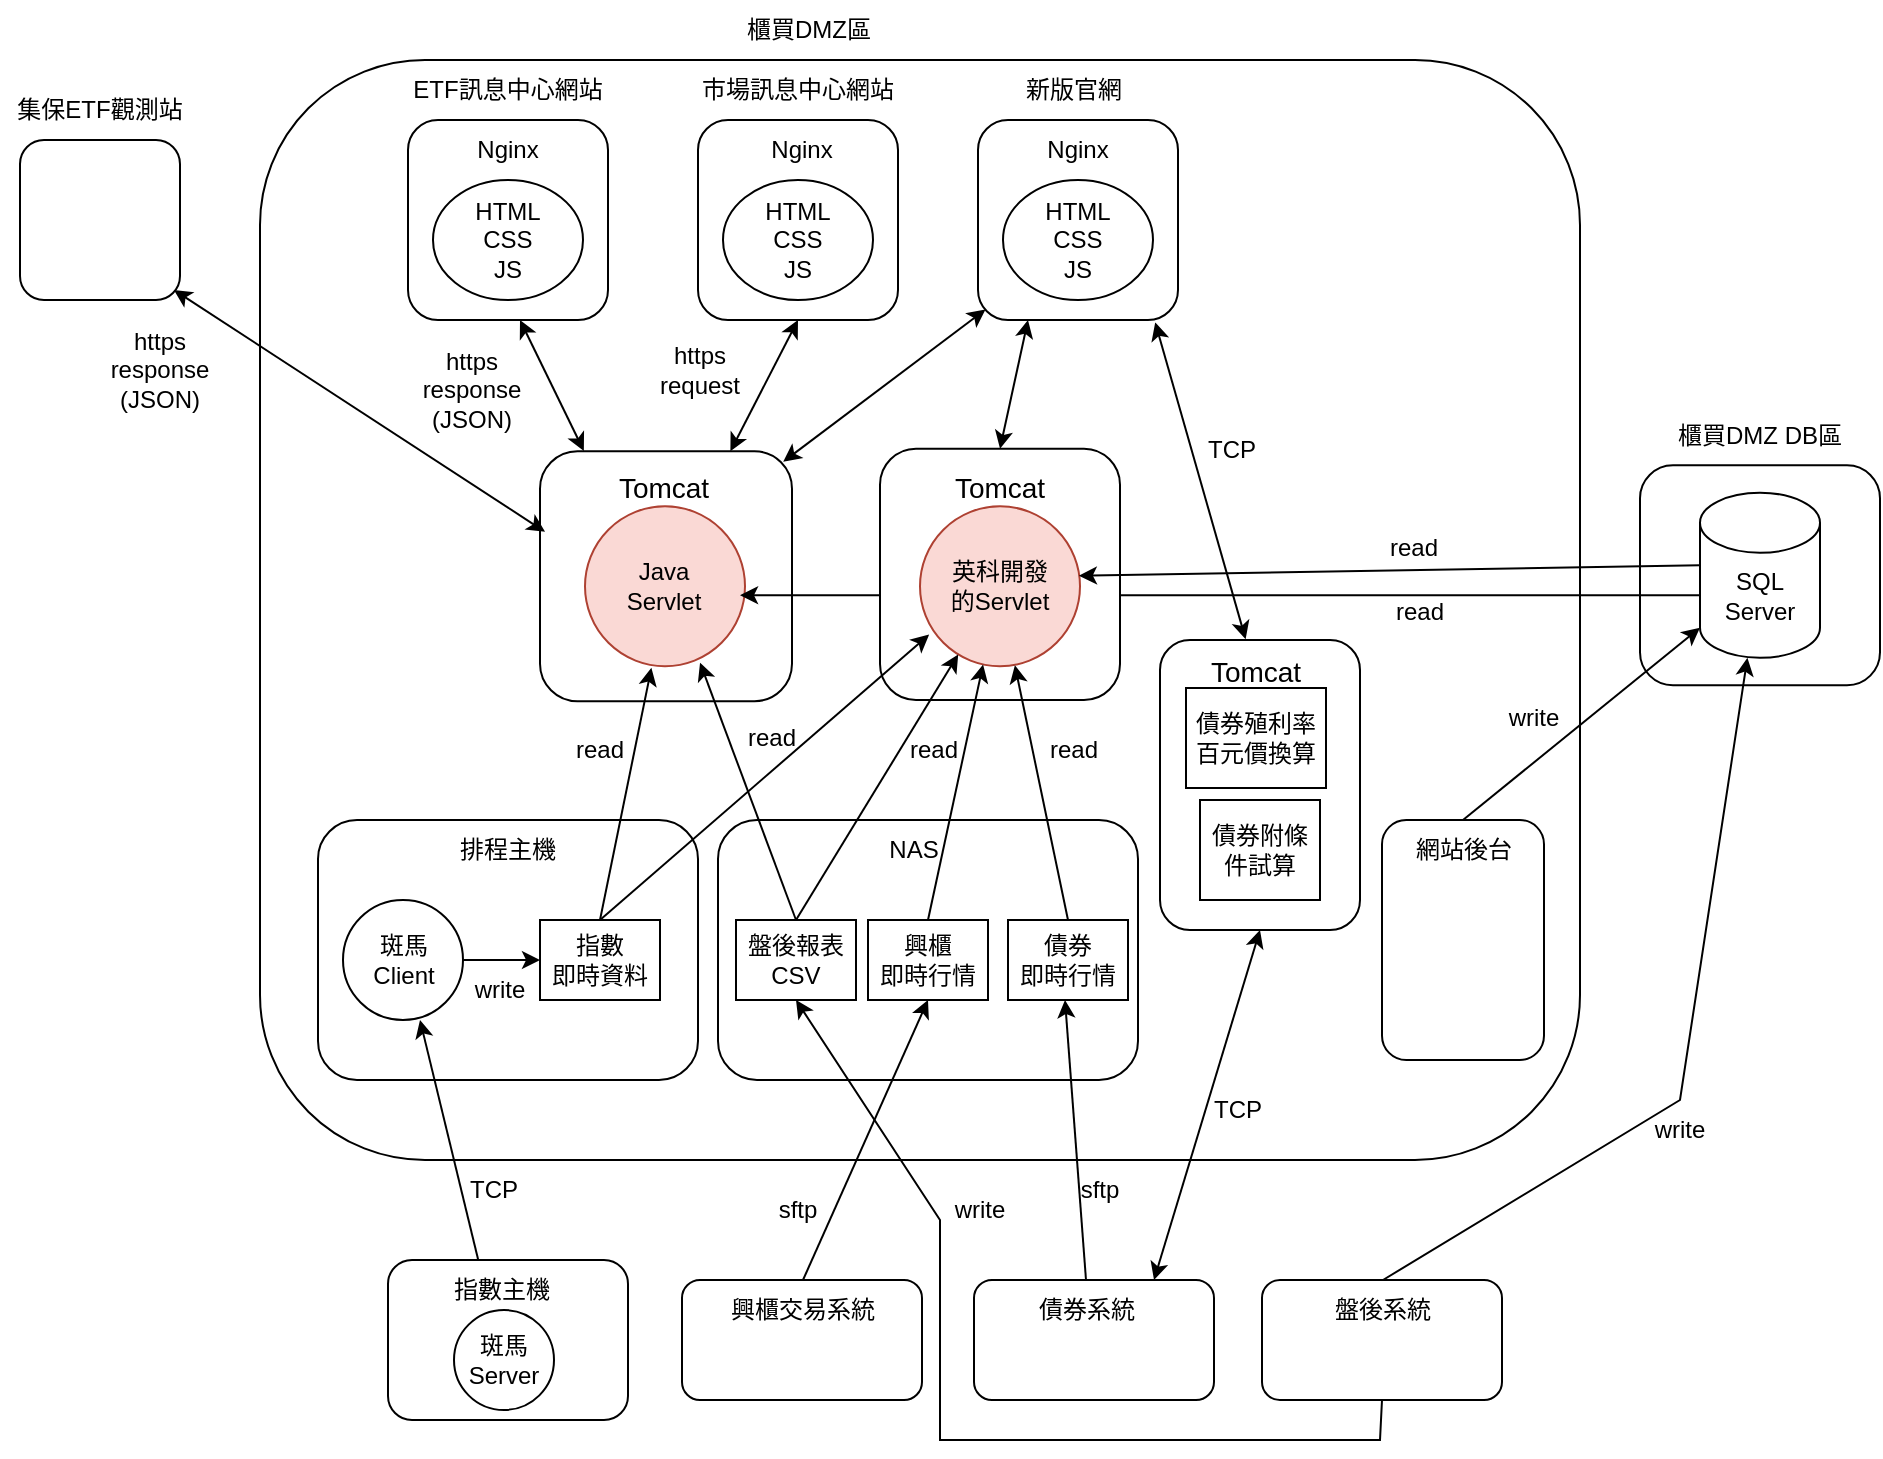 <mxfile version="24.8.1" pages="5">
  <diagram name="第 1 页" id="HAtGVUMPlnP7WQS-PY1j">
    <mxGraphModel dx="250" dy="404" grid="1" gridSize="10" guides="1" tooltips="1" connect="1" arrows="1" fold="1" page="1" pageScale="1" pageWidth="1169" pageHeight="827" math="0" shadow="0">
      <root>
        <mxCell id="0" />
        <mxCell id="1" parent="0" />
        <mxCell id="twizyKKVKi2RoAAFk-ut-47" value="" style="rounded=1;whiteSpace=wrap;html=1;" parent="1" vertex="1">
          <mxGeometry x="351" y="700" width="120" height="60" as="geometry" />
        </mxCell>
        <mxCell id="twizyKKVKi2RoAAFk-ut-1" value="" style="rounded=1;whiteSpace=wrap;html=1;" parent="1" vertex="1">
          <mxGeometry x="140" y="90" width="660" height="550" as="geometry" />
        </mxCell>
        <mxCell id="twizyKKVKi2RoAAFk-ut-2" value="" style="rounded=1;whiteSpace=wrap;html=1;" parent="1" vertex="1">
          <mxGeometry x="214" y="120" width="100" height="100" as="geometry" />
        </mxCell>
        <object label="ETF訊息中心網站" ETF="ETF" id="twizyKKVKi2RoAAFk-ut-4">
          <mxCell style="text;html=1;align=center;verticalAlign=middle;whiteSpace=wrap;rounded=0;" parent="1" vertex="1">
            <mxGeometry x="209" y="90" width="110" height="30" as="geometry" />
          </mxCell>
        </object>
        <mxCell id="twizyKKVKi2RoAAFk-ut-5" value="" style="rounded=1;whiteSpace=wrap;html=1;" parent="1" vertex="1">
          <mxGeometry x="359" y="120" width="100" height="100" as="geometry" />
        </mxCell>
        <mxCell id="twizyKKVKi2RoAAFk-ut-6" value="" style="rounded=1;whiteSpace=wrap;html=1;" parent="1" vertex="1">
          <mxGeometry x="499" y="120" width="100" height="100" as="geometry" />
        </mxCell>
        <mxCell id="twizyKKVKi2RoAAFk-ut-7" value="新版官網" style="text;html=1;align=center;verticalAlign=middle;whiteSpace=wrap;rounded=0;" parent="1" vertex="1">
          <mxGeometry x="509" y="90" width="76" height="30" as="geometry" />
        </mxCell>
        <mxCell id="twizyKKVKi2RoAAFk-ut-8" value="市場訊息中心網站" style="text;html=1;align=center;verticalAlign=middle;whiteSpace=wrap;rounded=0;" parent="1" vertex="1">
          <mxGeometry x="355" y="90" width="108" height="30" as="geometry" />
        </mxCell>
        <mxCell id="twizyKKVKi2RoAAFk-ut-9" value="Nginx" style="text;html=1;align=center;verticalAlign=middle;whiteSpace=wrap;rounded=0;" parent="1" vertex="1">
          <mxGeometry x="381" y="120" width="60" height="30" as="geometry" />
        </mxCell>
        <mxCell id="twizyKKVKi2RoAAFk-ut-10" value="Nginx" style="text;html=1;align=center;verticalAlign=middle;whiteSpace=wrap;rounded=0;" parent="1" vertex="1">
          <mxGeometry x="234" y="120" width="60" height="30" as="geometry" />
        </mxCell>
        <mxCell id="twizyKKVKi2RoAAFk-ut-11" value="Nginx" style="text;html=1;align=center;verticalAlign=middle;whiteSpace=wrap;rounded=0;" parent="1" vertex="1">
          <mxGeometry x="519" y="120" width="60" height="30" as="geometry" />
        </mxCell>
        <mxCell id="twizyKKVKi2RoAAFk-ut-12" value="" style="ellipse;whiteSpace=wrap;html=1;" parent="1" vertex="1">
          <mxGeometry x="226.5" y="150" width="75" height="60" as="geometry" />
        </mxCell>
        <mxCell id="twizyKKVKi2RoAAFk-ut-13" value="" style="ellipse;whiteSpace=wrap;html=1;" parent="1" vertex="1">
          <mxGeometry x="371.5" y="150" width="75" height="60" as="geometry" />
        </mxCell>
        <mxCell id="twizyKKVKi2RoAAFk-ut-14" value="" style="ellipse;whiteSpace=wrap;html=1;" parent="1" vertex="1">
          <mxGeometry x="511.5" y="150" width="75" height="60" as="geometry" />
        </mxCell>
        <mxCell id="twizyKKVKi2RoAAFk-ut-15" value="HTML&lt;div&gt;CSS&lt;/div&gt;&lt;div&gt;JS&lt;/div&gt;" style="text;html=1;align=center;verticalAlign=middle;whiteSpace=wrap;rounded=0;" parent="1" vertex="1">
          <mxGeometry x="234" y="155" width="60" height="50" as="geometry" />
        </mxCell>
        <mxCell id="twizyKKVKi2RoAAFk-ut-16" value="HTML&lt;div&gt;CSS&lt;/div&gt;&lt;div&gt;JS&lt;/div&gt;" style="text;html=1;align=center;verticalAlign=middle;whiteSpace=wrap;rounded=0;" parent="1" vertex="1">
          <mxGeometry x="379" y="155" width="60" height="50" as="geometry" />
        </mxCell>
        <mxCell id="twizyKKVKi2RoAAFk-ut-17" value="HTML&lt;div&gt;CSS&lt;/div&gt;&lt;div&gt;JS&lt;/div&gt;" style="text;html=1;align=center;verticalAlign=middle;whiteSpace=wrap;rounded=0;" parent="1" vertex="1">
          <mxGeometry x="519" y="155" width="60" height="50" as="geometry" />
        </mxCell>
        <mxCell id="twizyKKVKi2RoAAFk-ut-18" value="" style="rounded=1;whiteSpace=wrap;html=1;" parent="1" vertex="1">
          <mxGeometry x="280" y="285.63" width="126" height="125" as="geometry" />
        </mxCell>
        <mxCell id="twizyKKVKi2RoAAFk-ut-19" value="&lt;font style=&quot;font-size: 14px;&quot;&gt;Tomcat&lt;/font&gt;" style="text;html=1;align=center;verticalAlign=middle;whiteSpace=wrap;rounded=0;" parent="1" vertex="1">
          <mxGeometry x="307.5" y="284.38" width="68" height="40" as="geometry" />
        </mxCell>
        <mxCell id="twizyKKVKi2RoAAFk-ut-20" value="" style="ellipse;whiteSpace=wrap;html=1;aspect=fixed;fillColor=#fad9d5;strokeColor=#ae4132;" parent="1" vertex="1">
          <mxGeometry x="302.5" y="313.13" width="80" height="80" as="geometry" />
        </mxCell>
        <mxCell id="twizyKKVKi2RoAAFk-ut-21" value="Java&lt;div&gt;Servlet&lt;/div&gt;" style="text;html=1;align=center;verticalAlign=middle;whiteSpace=wrap;rounded=0;" parent="1" vertex="1">
          <mxGeometry x="311.5" y="338.13" width="60" height="30" as="geometry" />
        </mxCell>
        <mxCell id="twizyKKVKi2RoAAFk-ut-22" value="" style="rounded=1;whiteSpace=wrap;html=1;" parent="1" vertex="1">
          <mxGeometry x="20" y="130" width="80" height="80" as="geometry" />
        </mxCell>
        <mxCell id="twizyKKVKi2RoAAFk-ut-23" value="集保ETF觀測站" style="text;html=1;align=center;verticalAlign=middle;whiteSpace=wrap;rounded=0;" parent="1" vertex="1">
          <mxGeometry x="10" y="100" width="100" height="30" as="geometry" />
        </mxCell>
        <mxCell id="twizyKKVKi2RoAAFk-ut-24" value="櫃買DMZ區" style="text;html=1;align=center;verticalAlign=middle;whiteSpace=wrap;rounded=0;" parent="1" vertex="1">
          <mxGeometry x="359" y="60" width="111" height="30" as="geometry" />
        </mxCell>
        <mxCell id="twizyKKVKi2RoAAFk-ut-25" value="" style="rounded=1;whiteSpace=wrap;html=1;" parent="1" vertex="1">
          <mxGeometry x="830" y="292.63" width="120" height="110" as="geometry" />
        </mxCell>
        <mxCell id="twizyKKVKi2RoAAFk-ut-26" value="櫃買DMZ DB區" style="text;html=1;align=center;verticalAlign=middle;whiteSpace=wrap;rounded=0;" parent="1" vertex="1">
          <mxGeometry x="845" y="267.63" width="90" height="20" as="geometry" />
        </mxCell>
        <mxCell id="twizyKKVKi2RoAAFk-ut-27" value="" style="shape=cylinder3;whiteSpace=wrap;html=1;boundedLbl=1;backgroundOutline=1;size=15;" parent="1" vertex="1">
          <mxGeometry x="860" y="306.38" width="60" height="82.5" as="geometry" />
        </mxCell>
        <mxCell id="twizyKKVKi2RoAAFk-ut-28" value="SQL&lt;div&gt;Server&lt;/div&gt;" style="text;html=1;align=center;verticalAlign=middle;whiteSpace=wrap;rounded=0;" parent="1" vertex="1">
          <mxGeometry x="860" y="342.63" width="60" height="30" as="geometry" />
        </mxCell>
        <mxCell id="twizyKKVKi2RoAAFk-ut-30" value="" style="rounded=1;whiteSpace=wrap;html=1;" parent="1" vertex="1">
          <mxGeometry x="369" y="470" width="210" height="130" as="geometry" />
        </mxCell>
        <mxCell id="twizyKKVKi2RoAAFk-ut-31" value="" style="rounded=1;whiteSpace=wrap;html=1;" parent="1" vertex="1">
          <mxGeometry x="169" y="470" width="190" height="130" as="geometry" />
        </mxCell>
        <mxCell id="twizyKKVKi2RoAAFk-ut-32" value="" style="rounded=1;whiteSpace=wrap;html=1;" parent="1" vertex="1">
          <mxGeometry x="701" y="470" width="81" height="120" as="geometry" />
        </mxCell>
        <mxCell id="twizyKKVKi2RoAAFk-ut-33" value="NAS" style="text;html=1;align=center;verticalAlign=middle;whiteSpace=wrap;rounded=0;" parent="1" vertex="1">
          <mxGeometry x="437" y="470" width="60" height="30" as="geometry" />
        </mxCell>
        <mxCell id="twizyKKVKi2RoAAFk-ut-34" value="排程主機" style="text;html=1;align=center;verticalAlign=middle;whiteSpace=wrap;rounded=0;" parent="1" vertex="1">
          <mxGeometry x="234" y="470" width="60" height="30" as="geometry" />
        </mxCell>
        <mxCell id="twizyKKVKi2RoAAFk-ut-35" value="網站後台" style="text;html=1;align=center;verticalAlign=middle;whiteSpace=wrap;rounded=0;" parent="1" vertex="1">
          <mxGeometry x="711.5" y="470" width="60" height="30" as="geometry" />
        </mxCell>
        <mxCell id="twizyKKVKi2RoAAFk-ut-36" value="" style="rounded=0;whiteSpace=wrap;html=1;" parent="1" vertex="1">
          <mxGeometry x="378" y="520" width="60" height="40" as="geometry" />
        </mxCell>
        <mxCell id="twizyKKVKi2RoAAFk-ut-37" value="" style="rounded=0;whiteSpace=wrap;html=1;" parent="1" vertex="1">
          <mxGeometry x="444" y="520" width="60" height="40" as="geometry" />
        </mxCell>
        <mxCell id="twizyKKVKi2RoAAFk-ut-38" value="" style="rounded=0;whiteSpace=wrap;html=1;" parent="1" vertex="1">
          <mxGeometry x="514" y="520" width="60" height="40" as="geometry" />
        </mxCell>
        <mxCell id="twizyKKVKi2RoAAFk-ut-39" value="盤後報表&lt;div&gt;CSV&lt;/div&gt;" style="text;html=1;align=center;verticalAlign=middle;whiteSpace=wrap;rounded=0;" parent="1" vertex="1">
          <mxGeometry x="378" y="525" width="60" height="30" as="geometry" />
        </mxCell>
        <mxCell id="twizyKKVKi2RoAAFk-ut-41" value="興櫃&lt;div&gt;即時行情&lt;/div&gt;" style="text;html=1;align=center;verticalAlign=middle;whiteSpace=wrap;rounded=0;" parent="1" vertex="1">
          <mxGeometry x="444" y="525" width="60" height="30" as="geometry" />
        </mxCell>
        <mxCell id="twizyKKVKi2RoAAFk-ut-42" value="債券&lt;div&gt;即時行情&lt;/div&gt;" style="text;html=1;align=center;verticalAlign=middle;whiteSpace=wrap;rounded=0;" parent="1" vertex="1">
          <mxGeometry x="514" y="525" width="60" height="30" as="geometry" />
        </mxCell>
        <mxCell id="twizyKKVKi2RoAAFk-ut-43" value="" style="rounded=0;whiteSpace=wrap;html=1;" parent="1" vertex="1">
          <mxGeometry x="280" y="520" width="60" height="40" as="geometry" />
        </mxCell>
        <mxCell id="twizyKKVKi2RoAAFk-ut-44" value="" style="ellipse;whiteSpace=wrap;html=1;aspect=fixed;" parent="1" vertex="1">
          <mxGeometry x="181.5" y="510" width="60" height="60" as="geometry" />
        </mxCell>
        <mxCell id="twizyKKVKi2RoAAFk-ut-45" value="指數&lt;div&gt;即時資料&lt;/div&gt;" style="text;html=1;align=center;verticalAlign=middle;whiteSpace=wrap;rounded=0;" parent="1" vertex="1">
          <mxGeometry x="280" y="525" width="60" height="30" as="geometry" />
        </mxCell>
        <mxCell id="twizyKKVKi2RoAAFk-ut-46" value="斑馬&lt;div&gt;Client&lt;/div&gt;" style="text;html=1;align=center;verticalAlign=middle;whiteSpace=wrap;rounded=0;" parent="1" vertex="1">
          <mxGeometry x="181.5" y="525" width="60" height="30" as="geometry" />
        </mxCell>
        <mxCell id="twizyKKVKi2RoAAFk-ut-48" value="" style="rounded=1;whiteSpace=wrap;html=1;" parent="1" vertex="1">
          <mxGeometry x="497" y="700" width="120" height="60" as="geometry" />
        </mxCell>
        <mxCell id="twizyKKVKi2RoAAFk-ut-49" value="" style="rounded=1;whiteSpace=wrap;html=1;" parent="1" vertex="1">
          <mxGeometry x="204" y="690" width="120" height="80" as="geometry" />
        </mxCell>
        <mxCell id="twizyKKVKi2RoAAFk-ut-50" value="" style="rounded=1;whiteSpace=wrap;html=1;" parent="1" vertex="1">
          <mxGeometry x="641" y="700" width="120" height="60" as="geometry" />
        </mxCell>
        <mxCell id="twizyKKVKi2RoAAFk-ut-52" value="債券系統" style="text;html=1;align=center;verticalAlign=middle;whiteSpace=wrap;rounded=0;" parent="1" vertex="1">
          <mxGeometry x="507.5" y="700" width="91" height="30" as="geometry" />
        </mxCell>
        <mxCell id="twizyKKVKi2RoAAFk-ut-51" value="興櫃交易系統" style="text;html=1;align=center;verticalAlign=middle;whiteSpace=wrap;rounded=0;" parent="1" vertex="1">
          <mxGeometry x="366" y="700" width="91" height="30" as="geometry" />
        </mxCell>
        <mxCell id="twizyKKVKi2RoAAFk-ut-54" value="盤後系統" style="text;html=1;align=center;verticalAlign=middle;whiteSpace=wrap;rounded=0;" parent="1" vertex="1">
          <mxGeometry x="656" y="700" width="91" height="30" as="geometry" />
        </mxCell>
        <mxCell id="twizyKKVKi2RoAAFk-ut-55" value="" style="endArrow=classic;startArrow=classic;html=1;rounded=0;entryX=0.5;entryY=1;entryDx=0;entryDy=0;" parent="1" source="twizyKKVKi2RoAAFk-ut-18" target="twizyKKVKi2RoAAFk-ut-5" edge="1">
          <mxGeometry width="50" height="50" relative="1" as="geometry">
            <mxPoint x="380" y="260" as="sourcePoint" />
            <mxPoint x="430" y="210" as="targetPoint" />
          </mxGeometry>
        </mxCell>
        <mxCell id="twizyKKVKi2RoAAFk-ut-56" value="" style="endArrow=classic;startArrow=classic;html=1;rounded=0;exitX=0.174;exitY=-0.001;exitDx=0;exitDy=0;exitPerimeter=0;" parent="1" source="twizyKKVKi2RoAAFk-ut-18" edge="1">
          <mxGeometry width="50" height="50" relative="1" as="geometry">
            <mxPoint x="260" y="270" as="sourcePoint" />
            <mxPoint x="270" y="220" as="targetPoint" />
          </mxGeometry>
        </mxCell>
        <mxCell id="twizyKKVKi2RoAAFk-ut-57" value="" style="endArrow=classic;startArrow=classic;html=1;rounded=0;entryX=0.25;entryY=1;entryDx=0;entryDy=0;exitX=0.5;exitY=0;exitDx=0;exitDy=0;" parent="1" source="5dmIE6In4tibHk8trskc-2" target="twizyKKVKi2RoAAFk-ut-6" edge="1">
          <mxGeometry width="50" height="50" relative="1" as="geometry">
            <mxPoint x="470" y="280" as="sourcePoint" />
            <mxPoint x="540" y="233.75" as="targetPoint" />
          </mxGeometry>
        </mxCell>
        <mxCell id="twizyKKVKi2RoAAFk-ut-58" value="" style="endArrow=classic;startArrow=classic;html=1;rounded=0;entryX=0.02;entryY=0.322;entryDx=0;entryDy=0;entryPerimeter=0;exitX=0.962;exitY=0.937;exitDx=0;exitDy=0;exitPerimeter=0;" parent="1" source="twizyKKVKi2RoAAFk-ut-22" target="twizyKKVKi2RoAAFk-ut-18" edge="1">
          <mxGeometry width="50" height="50" relative="1" as="geometry">
            <mxPoint x="176.5" y="305" as="sourcePoint" />
            <mxPoint x="226.5" y="255" as="targetPoint" />
          </mxGeometry>
        </mxCell>
        <mxCell id="twizyKKVKi2RoAAFk-ut-60" value="" style="endArrow=classic;html=1;rounded=0;entryX=0.719;entryY=0.978;entryDx=0;entryDy=0;entryPerimeter=0;exitX=0.5;exitY=0;exitDx=0;exitDy=0;" parent="1" source="twizyKKVKi2RoAAFk-ut-36" target="twizyKKVKi2RoAAFk-ut-20" edge="1">
          <mxGeometry width="50" height="50" relative="1" as="geometry">
            <mxPoint x="251.5" y="450" as="sourcePoint" />
            <mxPoint x="301.5" y="400" as="targetPoint" />
          </mxGeometry>
        </mxCell>
        <mxCell id="twizyKKVKi2RoAAFk-ut-63" value="" style="endArrow=classic;html=1;rounded=0;exitX=0.5;exitY=0;exitDx=0;exitDy=0;entryX=0.415;entryY=1.01;entryDx=0;entryDy=0;entryPerimeter=0;" parent="1" source="twizyKKVKi2RoAAFk-ut-43" target="twizyKKVKi2RoAAFk-ut-20" edge="1">
          <mxGeometry width="50" height="50" relative="1" as="geometry">
            <mxPoint x="380" y="420" as="sourcePoint" />
            <mxPoint x="430" y="370" as="targetPoint" />
          </mxGeometry>
        </mxCell>
        <mxCell id="twizyKKVKi2RoAAFk-ut-64" value="" style="endArrow=classic;html=1;rounded=0;entryX=0.969;entryY=0.556;entryDx=0;entryDy=0;entryPerimeter=0;" parent="1" source="twizyKKVKi2RoAAFk-ut-28" target="twizyKKVKi2RoAAFk-ut-20" edge="1">
          <mxGeometry width="50" height="50" relative="1" as="geometry">
            <mxPoint x="380" y="340" as="sourcePoint" />
            <mxPoint x="450" y="360" as="targetPoint" />
          </mxGeometry>
        </mxCell>
        <mxCell id="twizyKKVKi2RoAAFk-ut-65" value="" style="endArrow=classic;html=1;rounded=0;exitX=0.5;exitY=0;exitDx=0;exitDy=0;entryX=0;entryY=1;entryDx=0;entryDy=-15;entryPerimeter=0;" parent="1" source="twizyKKVKi2RoAAFk-ut-35" target="twizyKKVKi2RoAAFk-ut-27" edge="1">
          <mxGeometry width="50" height="50" relative="1" as="geometry">
            <mxPoint x="640" y="450" as="sourcePoint" />
            <mxPoint x="760" y="400" as="targetPoint" />
          </mxGeometry>
        </mxCell>
        <mxCell id="twizyKKVKi2RoAAFk-ut-66" value="" style="endArrow=classic;html=1;rounded=0;entryX=0;entryY=0.5;entryDx=0;entryDy=0;" parent="1" source="twizyKKVKi2RoAAFk-ut-46" target="twizyKKVKi2RoAAFk-ut-45" edge="1">
          <mxGeometry width="50" height="50" relative="1" as="geometry">
            <mxPoint x="160" y="600" as="sourcePoint" />
            <mxPoint x="270" y="540" as="targetPoint" />
          </mxGeometry>
        </mxCell>
        <mxCell id="twizyKKVKi2RoAAFk-ut-67" value="" style="endArrow=classic;html=1;rounded=0;exitX=0.5;exitY=0;exitDx=0;exitDy=0;entryX=0.5;entryY=1;entryDx=0;entryDy=0;" parent="1" source="twizyKKVKi2RoAAFk-ut-51" target="twizyKKVKi2RoAAFk-ut-37" edge="1">
          <mxGeometry width="50" height="50" relative="1" as="geometry">
            <mxPoint x="370" y="580" as="sourcePoint" />
            <mxPoint x="420" y="530" as="targetPoint" />
          </mxGeometry>
        </mxCell>
        <mxCell id="twizyKKVKi2RoAAFk-ut-68" value="" style="endArrow=classic;html=1;rounded=0;exitX=0.5;exitY=0;exitDx=0;exitDy=0;entryX=0.475;entryY=1;entryDx=0;entryDy=0;entryPerimeter=0;" parent="1" source="twizyKKVKi2RoAAFk-ut-52" target="twizyKKVKi2RoAAFk-ut-38" edge="1">
          <mxGeometry width="50" height="50" relative="1" as="geometry">
            <mxPoint x="370" y="580" as="sourcePoint" />
            <mxPoint x="330" y="542" as="targetPoint" />
          </mxGeometry>
        </mxCell>
        <mxCell id="twizyKKVKi2RoAAFk-ut-69" value="" style="endArrow=classic;html=1;rounded=0;exitX=0.32;exitY=0.01;exitDx=0;exitDy=0;exitPerimeter=0;" parent="1" source="twizyKKVKi2RoAAFk-ut-53" edge="1">
          <mxGeometry width="50" height="50" relative="1" as="geometry">
            <mxPoint x="370" y="660" as="sourcePoint" />
            <mxPoint x="220" y="570" as="targetPoint" />
          </mxGeometry>
        </mxCell>
        <mxCell id="twizyKKVKi2RoAAFk-ut-70" value="" style="endArrow=classic;html=1;rounded=0;exitX=0.5;exitY=0;exitDx=0;exitDy=0;" parent="1" source="twizyKKVKi2RoAAFk-ut-54" target="twizyKKVKi2RoAAFk-ut-27" edge="1">
          <mxGeometry width="50" height="50" relative="1" as="geometry">
            <mxPoint x="370" y="660" as="sourcePoint" />
            <mxPoint x="420" y="610" as="targetPoint" />
            <Array as="points">
              <mxPoint x="850" y="610" />
            </Array>
          </mxGeometry>
        </mxCell>
        <mxCell id="twizyKKVKi2RoAAFk-ut-71" value="" style="endArrow=classic;html=1;rounded=0;exitX=0.5;exitY=1;exitDx=0;exitDy=0;entryX=0.5;entryY=1;entryDx=0;entryDy=0;" parent="1" source="twizyKKVKi2RoAAFk-ut-50" target="twizyKKVKi2RoAAFk-ut-36" edge="1">
          <mxGeometry width="50" height="50" relative="1" as="geometry">
            <mxPoint x="370" y="660" as="sourcePoint" />
            <mxPoint x="184" y="550" as="targetPoint" />
            <Array as="points">
              <mxPoint x="700" y="780" />
              <mxPoint x="480" y="780" />
              <mxPoint x="480" y="670" />
            </Array>
          </mxGeometry>
        </mxCell>
        <mxCell id="twizyKKVKi2RoAAFk-ut-72" value="https&lt;div&gt;request&lt;/div&gt;" style="text;html=1;align=center;verticalAlign=middle;whiteSpace=wrap;rounded=0;" parent="1" vertex="1">
          <mxGeometry x="330" y="230" width="60" height="30" as="geometry" />
        </mxCell>
        <mxCell id="twizyKKVKi2RoAAFk-ut-73" value="https&lt;div&gt;response&lt;/div&gt;&lt;div&gt;(JSON)&lt;/div&gt;" style="text;html=1;align=center;verticalAlign=middle;whiteSpace=wrap;rounded=0;" parent="1" vertex="1">
          <mxGeometry x="216" y="230" width="60" height="50" as="geometry" />
        </mxCell>
        <mxCell id="twizyKKVKi2RoAAFk-ut-74" value="https&lt;div&gt;response&lt;/div&gt;&lt;div&gt;(JSON)&lt;/div&gt;" style="text;html=1;align=center;verticalAlign=middle;whiteSpace=wrap;rounded=0;" parent="1" vertex="1">
          <mxGeometry x="60" y="220" width="60" height="50" as="geometry" />
        </mxCell>
        <mxCell id="twizyKKVKi2RoAAFk-ut-75" value="read" style="text;html=1;align=center;verticalAlign=middle;whiteSpace=wrap;rounded=0;" parent="1" vertex="1">
          <mxGeometry x="690" y="350.63" width="60" height="30" as="geometry" />
        </mxCell>
        <mxCell id="twizyKKVKi2RoAAFk-ut-76" value="read" style="text;html=1;align=center;verticalAlign=middle;whiteSpace=wrap;rounded=0;" parent="1" vertex="1">
          <mxGeometry x="280" y="420" width="60" height="30" as="geometry" />
        </mxCell>
        <mxCell id="twizyKKVKi2RoAAFk-ut-78" value="read" style="text;html=1;align=center;verticalAlign=middle;whiteSpace=wrap;rounded=0;" parent="1" vertex="1">
          <mxGeometry x="517" y="420" width="60" height="30" as="geometry" />
        </mxCell>
        <mxCell id="twizyKKVKi2RoAAFk-ut-80" value="read" style="text;html=1;align=center;verticalAlign=middle;whiteSpace=wrap;rounded=0;" parent="1" vertex="1">
          <mxGeometry x="366" y="414" width="60" height="30" as="geometry" />
        </mxCell>
        <mxCell id="twizyKKVKi2RoAAFk-ut-81" value="writ&lt;span style=&quot;background-color: initial;&quot;&gt;e&lt;/span&gt;" style="text;html=1;align=center;verticalAlign=middle;whiteSpace=wrap;rounded=0;" parent="1" vertex="1">
          <mxGeometry x="229.5" y="540" width="60" height="30" as="geometry" />
        </mxCell>
        <mxCell id="twizyKKVKi2RoAAFk-ut-83" value="writ&lt;span style=&quot;background-color: initial;&quot;&gt;e&lt;/span&gt;" style="text;html=1;align=center;verticalAlign=middle;whiteSpace=wrap;rounded=0;" parent="1" vertex="1">
          <mxGeometry x="470" y="650" width="60" height="30" as="geometry" />
        </mxCell>
        <mxCell id="twizyKKVKi2RoAAFk-ut-84" value="TCP" style="text;html=1;align=center;verticalAlign=middle;whiteSpace=wrap;rounded=0;" parent="1" vertex="1">
          <mxGeometry x="227" y="640" width="60" height="30" as="geometry" />
        </mxCell>
        <mxCell id="twizyKKVKi2RoAAFk-ut-85" value="writ&lt;span style=&quot;background-color: initial;&quot;&gt;e&lt;/span&gt;" style="text;html=1;align=center;verticalAlign=middle;whiteSpace=wrap;rounded=0;" parent="1" vertex="1">
          <mxGeometry x="820" y="610" width="60" height="30" as="geometry" />
        </mxCell>
        <mxCell id="twizyKKVKi2RoAAFk-ut-86" value="sftp" style="text;html=1;align=center;verticalAlign=middle;whiteSpace=wrap;rounded=0;" parent="1" vertex="1">
          <mxGeometry x="530" y="640" width="60" height="30" as="geometry" />
        </mxCell>
        <mxCell id="twizyKKVKi2RoAAFk-ut-88" value="sftp" style="text;html=1;align=center;verticalAlign=middle;whiteSpace=wrap;rounded=0;" parent="1" vertex="1">
          <mxGeometry x="379" y="650" width="60" height="30" as="geometry" />
        </mxCell>
        <mxCell id="5dmIE6In4tibHk8trskc-2" value="" style="rounded=1;whiteSpace=wrap;html=1;" parent="1" vertex="1">
          <mxGeometry x="450" y="284.38" width="120" height="125.62" as="geometry" />
        </mxCell>
        <mxCell id="5dmIE6In4tibHk8trskc-3" value="&lt;font style=&quot;font-size: 14px;&quot;&gt;Tomcat&lt;/font&gt;" style="text;html=1;align=center;verticalAlign=middle;whiteSpace=wrap;rounded=0;" parent="1" vertex="1">
          <mxGeometry x="480" y="289.38" width="60" height="30" as="geometry" />
        </mxCell>
        <mxCell id="5dmIE6In4tibHk8trskc-4" value="" style="ellipse;whiteSpace=wrap;html=1;aspect=fixed;fillColor=#fad9d5;strokeColor=#ae4132;" parent="1" vertex="1">
          <mxGeometry x="470" y="313.13" width="80" height="80" as="geometry" />
        </mxCell>
        <mxCell id="5dmIE6In4tibHk8trskc-11" value="" style="endArrow=classic;html=1;rounded=0;entryX=0.057;entryY=0.802;entryDx=0;entryDy=0;entryPerimeter=0;exitX=0.5;exitY=0;exitDx=0;exitDy=0;" parent="1" source="twizyKKVKi2RoAAFk-ut-43" target="5dmIE6In4tibHk8trskc-4" edge="1">
          <mxGeometry width="50" height="50" relative="1" as="geometry">
            <mxPoint x="260" y="460" as="sourcePoint" />
            <mxPoint x="440" y="470" as="targetPoint" />
          </mxGeometry>
        </mxCell>
        <mxCell id="5dmIE6In4tibHk8trskc-5" value="英科開發的Servlet" style="text;html=1;align=center;verticalAlign=middle;whiteSpace=wrap;rounded=0;" parent="1" vertex="1">
          <mxGeometry x="480" y="338.13" width="60" height="30" as="geometry" />
        </mxCell>
        <mxCell id="twizyKKVKi2RoAAFk-ut-62" value="" style="endArrow=classic;html=1;rounded=0;exitX=0.5;exitY=0;exitDx=0;exitDy=0;entryX=0.593;entryY=0.994;entryDx=0;entryDy=0;entryPerimeter=0;" parent="1" source="twizyKKVKi2RoAAFk-ut-38" target="5dmIE6In4tibHk8trskc-4" edge="1">
          <mxGeometry width="50" height="50" relative="1" as="geometry">
            <mxPoint x="380" y="420" as="sourcePoint" />
            <mxPoint x="490" y="390" as="targetPoint" />
          </mxGeometry>
        </mxCell>
        <mxCell id="twizyKKVKi2RoAAFk-ut-61" value="" style="endArrow=classic;html=1;rounded=0;exitX=0.5;exitY=0;exitDx=0;exitDy=0;" parent="1" source="twizyKKVKi2RoAAFk-ut-37" target="5dmIE6In4tibHk8trskc-4" edge="1">
          <mxGeometry width="50" height="50" relative="1" as="geometry">
            <mxPoint x="380" y="420" as="sourcePoint" />
            <mxPoint x="430" y="370" as="targetPoint" />
          </mxGeometry>
        </mxCell>
        <mxCell id="5dmIE6In4tibHk8trskc-6" value="" style="endArrow=classic;html=1;rounded=0;exitX=0;exitY=0;exitDx=0;exitDy=0;entryX=0.993;entryY=0.434;entryDx=0;entryDy=0;entryPerimeter=0;" parent="1" source="twizyKKVKi2RoAAFk-ut-28" target="5dmIE6In4tibHk8trskc-4" edge="1">
          <mxGeometry width="50" height="50" relative="1" as="geometry">
            <mxPoint x="400" y="360" as="sourcePoint" />
            <mxPoint x="450" y="310" as="targetPoint" />
          </mxGeometry>
        </mxCell>
        <mxCell id="5dmIE6In4tibHk8trskc-7" value="read" style="text;html=1;align=center;verticalAlign=middle;whiteSpace=wrap;rounded=0;" parent="1" vertex="1">
          <mxGeometry x="446.5" y="420" width="60" height="30" as="geometry" />
        </mxCell>
        <mxCell id="5dmIE6In4tibHk8trskc-8" value="writ&lt;span style=&quot;background-color: initial;&quot;&gt;e&lt;/span&gt;" style="text;html=1;align=center;verticalAlign=middle;whiteSpace=wrap;rounded=0;" parent="1" vertex="1">
          <mxGeometry x="747" y="404" width="60" height="30" as="geometry" />
        </mxCell>
        <mxCell id="5dmIE6In4tibHk8trskc-9" value="read" style="text;html=1;align=center;verticalAlign=middle;whiteSpace=wrap;rounded=0;" parent="1" vertex="1">
          <mxGeometry x="687" y="319.38" width="60" height="30" as="geometry" />
        </mxCell>
        <mxCell id="5dmIE6In4tibHk8trskc-10" value="" style="endArrow=classic;html=1;rounded=0;exitX=0.5;exitY=0;exitDx=0;exitDy=0;" parent="1" source="twizyKKVKi2RoAAFk-ut-36" target="5dmIE6In4tibHk8trskc-4" edge="1">
          <mxGeometry width="50" height="50" relative="1" as="geometry">
            <mxPoint x="390" y="520" as="sourcePoint" />
            <mxPoint x="440" y="470" as="targetPoint" />
          </mxGeometry>
        </mxCell>
        <mxCell id="5dmIE6In4tibHk8trskc-13" value="" style="endArrow=classic;startArrow=classic;html=1;rounded=0;exitX=0.965;exitY=0.042;exitDx=0;exitDy=0;exitPerimeter=0;entryX=0.037;entryY=0.948;entryDx=0;entryDy=0;entryPerimeter=0;" parent="1" source="twizyKKVKi2RoAAFk-ut-18" target="twizyKKVKi2RoAAFk-ut-6" edge="1">
          <mxGeometry width="50" height="50" relative="1" as="geometry">
            <mxPoint x="410" y="360" as="sourcePoint" />
            <mxPoint x="460" y="310" as="targetPoint" />
          </mxGeometry>
        </mxCell>
        <mxCell id="Ed1cXyhgXLrV4bydIBDV-13" value="" style="rounded=1;whiteSpace=wrap;html=1;" parent="1" vertex="1">
          <mxGeometry x="590" y="380" width="100" height="145" as="geometry" />
        </mxCell>
        <mxCell id="Ed1cXyhgXLrV4bydIBDV-3" value="" style="rounded=0;whiteSpace=wrap;html=1;" parent="1" vertex="1">
          <mxGeometry x="603" y="404" width="70" height="50" as="geometry" />
        </mxCell>
        <mxCell id="Ed1cXyhgXLrV4bydIBDV-4" value="" style="rounded=0;whiteSpace=wrap;html=1;" parent="1" vertex="1">
          <mxGeometry x="610" y="460" width="60" height="50" as="geometry" />
        </mxCell>
        <mxCell id="Ed1cXyhgXLrV4bydIBDV-5" value="&lt;p class=&quot;MsoPlainText&quot;&gt;&lt;font face=&quot;新細明體, serif&quot;&gt;債券殖利率百元價換算&lt;/font&gt;&lt;br&gt;&lt;/p&gt;" style="text;html=1;align=center;verticalAlign=middle;whiteSpace=wrap;rounded=0;" parent="1" vertex="1">
          <mxGeometry x="606" y="414" width="64" height="30" as="geometry" />
        </mxCell>
        <mxCell id="Ed1cXyhgXLrV4bydIBDV-6" value="債券附條件試算" style="text;html=1;align=center;verticalAlign=middle;whiteSpace=wrap;rounded=0;" parent="1" vertex="1">
          <mxGeometry x="610" y="470" width="60" height="30" as="geometry" />
        </mxCell>
        <mxCell id="Ed1cXyhgXLrV4bydIBDV-14" value="" style="endArrow=classic;startArrow=classic;html=1;rounded=0;entryX=0.886;entryY=1.012;entryDx=0;entryDy=0;entryPerimeter=0;exitX=0.428;exitY=-0.003;exitDx=0;exitDy=0;exitPerimeter=0;" parent="1" source="Ed1cXyhgXLrV4bydIBDV-13" target="twizyKKVKi2RoAAFk-ut-6" edge="1">
          <mxGeometry width="50" height="50" relative="1" as="geometry">
            <mxPoint x="630" y="540" as="sourcePoint" />
            <mxPoint x="680" y="490" as="targetPoint" />
          </mxGeometry>
        </mxCell>
        <mxCell id="Ed1cXyhgXLrV4bydIBDV-15" value="" style="endArrow=classic;startArrow=classic;html=1;rounded=0;exitX=0.75;exitY=0;exitDx=0;exitDy=0;entryX=0.5;entryY=1;entryDx=0;entryDy=0;" parent="1" source="twizyKKVKi2RoAAFk-ut-48" target="Ed1cXyhgXLrV4bydIBDV-13" edge="1">
          <mxGeometry width="50" height="50" relative="1" as="geometry">
            <mxPoint x="630" y="540" as="sourcePoint" />
            <mxPoint x="680" y="490" as="targetPoint" />
          </mxGeometry>
        </mxCell>
        <mxCell id="Ed1cXyhgXLrV4bydIBDV-17" value="TCP" style="text;html=1;align=center;verticalAlign=middle;whiteSpace=wrap;rounded=0;" parent="1" vertex="1">
          <mxGeometry x="599" y="600" width="60" height="30" as="geometry" />
        </mxCell>
        <mxCell id="9Z_x-q76LBwNME4ZynlH-1" value="" style="ellipse;whiteSpace=wrap;html=1;aspect=fixed;" parent="1" vertex="1">
          <mxGeometry x="237" y="715" width="50" height="50" as="geometry" />
        </mxCell>
        <mxCell id="9Z_x-q76LBwNME4ZynlH-2" value="斑馬&lt;div&gt;Server&lt;/div&gt;" style="text;html=1;align=center;verticalAlign=middle;whiteSpace=wrap;rounded=0;" parent="1" vertex="1">
          <mxGeometry x="232" y="725" width="60" height="30" as="geometry" />
        </mxCell>
        <mxCell id="ypSisrGTvTr78AEKbH4f-1" value="" style="endArrow=classic;html=1;rounded=0;exitX=0.32;exitY=0.01;exitDx=0;exitDy=0;exitPerimeter=0;" parent="1" source="9Z_x-q76LBwNME4ZynlH-1" edge="1">
          <mxGeometry width="50" height="50" relative="1" as="geometry">
            <mxPoint x="256" y="716" as="sourcePoint" />
            <mxPoint x="253.331" y="715" as="targetPoint" />
          </mxGeometry>
        </mxCell>
        <mxCell id="twizyKKVKi2RoAAFk-ut-53" value="指數主機" style="text;html=1;align=center;verticalAlign=middle;whiteSpace=wrap;rounded=0;" parent="1" vertex="1">
          <mxGeometry x="229.5" y="690" width="61.5" height="30" as="geometry" />
        </mxCell>
        <mxCell id="FV1maGOphpTZ45aD27gU-1" value="&lt;font style=&quot;font-size: 14px;&quot;&gt;Tomcat&lt;/font&gt;" style="text;html=1;align=center;verticalAlign=middle;whiteSpace=wrap;rounded=0;" vertex="1" parent="1">
          <mxGeometry x="608" y="380.63" width="60" height="30" as="geometry" />
        </mxCell>
        <mxCell id="FV1maGOphpTZ45aD27gU-2" value="TCP" style="text;html=1;align=center;verticalAlign=middle;whiteSpace=wrap;rounded=0;" vertex="1" parent="1">
          <mxGeometry x="596" y="270" width="60" height="30" as="geometry" />
        </mxCell>
      </root>
    </mxGraphModel>
  </diagram>
  <diagram id="cu15bKi5C60KGMaVPskA" name="第 2 页">
    <mxGraphModel dx="840" dy="452" grid="1" gridSize="10" guides="1" tooltips="1" connect="1" arrows="1" fold="1" page="1" pageScale="1" pageWidth="827" pageHeight="1169" math="0" shadow="0">
      <root>
        <mxCell id="0" />
        <mxCell id="1" parent="0" />
        <mxCell id="_YwsXXk6ZfILIEhR1NIr-1" value="" style="rounded=1;whiteSpace=wrap;html=1;" parent="1" vertex="1">
          <mxGeometry x="284" y="55" width="120" height="110" as="geometry" />
        </mxCell>
        <mxCell id="_YwsXXk6ZfILIEhR1NIr-2" value="櫃買DMZ DB區" style="text;html=1;align=center;verticalAlign=middle;whiteSpace=wrap;rounded=0;" parent="1" vertex="1">
          <mxGeometry x="299" y="30" width="90" height="20" as="geometry" />
        </mxCell>
        <mxCell id="_YwsXXk6ZfILIEhR1NIr-3" value="" style="shape=cylinder3;whiteSpace=wrap;html=1;boundedLbl=1;backgroundOutline=1;size=15;" parent="1" vertex="1">
          <mxGeometry x="314" y="68.75" width="60" height="82.5" as="geometry" />
        </mxCell>
        <mxCell id="_YwsXXk6ZfILIEhR1NIr-4" value="SQL&lt;div&gt;Server&lt;/div&gt;" style="text;html=1;align=center;verticalAlign=middle;whiteSpace=wrap;rounded=0;" parent="1" vertex="1">
          <mxGeometry x="314" y="105" width="60" height="30" as="geometry" />
        </mxCell>
        <mxCell id="4tUhVnaywMbnqj7TUCuV-1" value="" style="rounded=1;whiteSpace=wrap;html=1;" parent="1" vertex="1">
          <mxGeometry x="112.5" y="230" width="99" height="130" as="geometry" />
        </mxCell>
        <mxCell id="4tUhVnaywMbnqj7TUCuV-2" value="網站後台" style="text;html=1;align=center;verticalAlign=middle;whiteSpace=wrap;rounded=0;" parent="1" vertex="1">
          <mxGeometry x="132" y="230" width="60" height="30" as="geometry" />
        </mxCell>
        <mxCell id="iH-z-TpVMSQ9zT4IS4kN-1" value="" style="rounded=1;whiteSpace=wrap;html=1;" parent="1" vertex="1">
          <mxGeometry x="90" y="48.13" width="126" height="125" as="geometry" />
        </mxCell>
        <mxCell id="iH-z-TpVMSQ9zT4IS4kN-2" value="&lt;font style=&quot;font-size: 14px;&quot;&gt;Tomcat&lt;/font&gt;" style="text;html=1;align=center;verticalAlign=middle;whiteSpace=wrap;rounded=0;" parent="1" vertex="1">
          <mxGeometry x="117.5" y="46.88" width="68" height="40" as="geometry" />
        </mxCell>
        <mxCell id="iH-z-TpVMSQ9zT4IS4kN-3" value="" style="ellipse;whiteSpace=wrap;html=1;aspect=fixed;fillColor=#fad9d5;strokeColor=#ae4132;" parent="1" vertex="1">
          <mxGeometry x="112.5" y="75.63" width="80" height="80" as="geometry" />
        </mxCell>
        <mxCell id="iH-z-TpVMSQ9zT4IS4kN-4" value="Java&lt;div&gt;Servlet&lt;/div&gt;" style="text;html=1;align=center;verticalAlign=middle;whiteSpace=wrap;rounded=0;" parent="1" vertex="1">
          <mxGeometry x="121.5" y="100.63" width="60" height="30" as="geometry" />
        </mxCell>
        <mxCell id="iH-z-TpVMSQ9zT4IS4kN-5" value="" style="endArrow=classic;html=1;rounded=0;exitX=0.5;exitY=0;exitDx=0;exitDy=0;entryX=0.003;entryY=0.895;entryDx=0;entryDy=0;entryPerimeter=0;" parent="1" source="4tUhVnaywMbnqj7TUCuV-2" target="_YwsXXk6ZfILIEhR1NIr-3" edge="1">
          <mxGeometry width="50" height="50" relative="1" as="geometry">
            <mxPoint x="380" y="260" as="sourcePoint" />
            <mxPoint x="430" y="210" as="targetPoint" />
          </mxGeometry>
        </mxCell>
        <mxCell id="iH-z-TpVMSQ9zT4IS4kN-6" value="" style="endArrow=classic;html=1;rounded=0;exitX=0;exitY=0.5;exitDx=0;exitDy=0;exitPerimeter=0;entryX=0.971;entryY=0.427;entryDx=0;entryDy=0;entryPerimeter=0;" parent="1" source="_YwsXXk6ZfILIEhR1NIr-3" target="iH-z-TpVMSQ9zT4IS4kN-3" edge="1">
          <mxGeometry width="50" height="50" relative="1" as="geometry">
            <mxPoint x="380" y="260" as="sourcePoint" />
            <mxPoint x="430" y="210" as="targetPoint" />
          </mxGeometry>
        </mxCell>
        <mxCell id="t11FBvM40PkiYfd5o60b-1" value="write" style="text;html=1;align=center;verticalAlign=middle;whiteSpace=wrap;rounded=0;" parent="1" vertex="1">
          <mxGeometry x="211.5" y="190" width="60" height="30" as="geometry" />
        </mxCell>
        <mxCell id="t11FBvM40PkiYfd5o60b-3" value="read" style="text;html=1;align=center;verticalAlign=middle;whiteSpace=wrap;rounded=0;" parent="1" vertex="1">
          <mxGeometry x="216" y="80" width="60" height="30" as="geometry" />
        </mxCell>
        <mxCell id="oLcZCV1s4oBogJivDJKU-1" value="" style="rounded=1;whiteSpace=wrap;html=1;" parent="1" vertex="1">
          <mxGeometry x="100" y="680" width="190" height="130" as="geometry" />
        </mxCell>
        <mxCell id="oLcZCV1s4oBogJivDJKU-2" value="&lt;font style=&quot;font-size: 14px;&quot;&gt;排程主機&lt;/font&gt;" style="text;html=1;align=center;verticalAlign=middle;whiteSpace=wrap;rounded=0;" parent="1" vertex="1">
          <mxGeometry x="166" y="680" width="60" height="30" as="geometry" />
        </mxCell>
        <mxCell id="oLcZCV1s4oBogJivDJKU-3" value="" style="rounded=0;whiteSpace=wrap;html=1;" parent="1" vertex="1">
          <mxGeometry x="211" y="730" width="60" height="40" as="geometry" />
        </mxCell>
        <mxCell id="oLcZCV1s4oBogJivDJKU-4" value="" style="ellipse;whiteSpace=wrap;html=1;aspect=fixed;" parent="1" vertex="1">
          <mxGeometry x="112.5" y="720" width="60" height="60" as="geometry" />
        </mxCell>
        <mxCell id="oLcZCV1s4oBogJivDJKU-5" value="指數&lt;div&gt;即時資料&lt;/div&gt;" style="text;html=1;align=center;verticalAlign=middle;whiteSpace=wrap;rounded=0;" parent="1" vertex="1">
          <mxGeometry x="211" y="735" width="60" height="30" as="geometry" />
        </mxCell>
        <mxCell id="oLcZCV1s4oBogJivDJKU-6" value="斑馬&lt;div&gt;Client&lt;/div&gt;" style="text;html=1;align=center;verticalAlign=middle;whiteSpace=wrap;rounded=0;" parent="1" vertex="1">
          <mxGeometry x="112.5" y="735" width="60" height="30" as="geometry" />
        </mxCell>
        <mxCell id="oLcZCV1s4oBogJivDJKU-7" value="" style="rounded=1;whiteSpace=wrap;html=1;" parent="1" vertex="1">
          <mxGeometry x="122" y="860" width="120" height="90" as="geometry" />
        </mxCell>
        <mxCell id="oLcZCV1s4oBogJivDJKU-8" value="指數主機" style="text;html=1;align=center;verticalAlign=middle;whiteSpace=wrap;rounded=0;" parent="1" vertex="1">
          <mxGeometry x="136.5" y="860" width="91" height="30" as="geometry" />
        </mxCell>
        <mxCell id="oLcZCV1s4oBogJivDJKU-9" value="" style="endArrow=classic;html=1;rounded=0;entryX=0;entryY=0.5;entryDx=0;entryDy=0;" parent="1" source="oLcZCV1s4oBogJivDJKU-6" target="oLcZCV1s4oBogJivDJKU-5" edge="1">
          <mxGeometry width="50" height="50" relative="1" as="geometry">
            <mxPoint x="91" y="810" as="sourcePoint" />
            <mxPoint x="201" y="750" as="targetPoint" />
          </mxGeometry>
        </mxCell>
        <mxCell id="oLcZCV1s4oBogJivDJKU-10" value="" style="endArrow=classic;html=1;rounded=0;" parent="1" edge="1">
          <mxGeometry width="50" height="50" relative="1" as="geometry">
            <mxPoint x="170" y="860" as="sourcePoint" />
            <mxPoint x="151" y="780" as="targetPoint" />
          </mxGeometry>
        </mxCell>
        <mxCell id="oLcZCV1s4oBogJivDJKU-11" value="writ&lt;span style=&quot;background-color: initial;&quot;&gt;e&lt;/span&gt;" style="text;html=1;align=center;verticalAlign=middle;whiteSpace=wrap;rounded=0;" parent="1" vertex="1">
          <mxGeometry x="160.5" y="750" width="60" height="30" as="geometry" />
        </mxCell>
        <mxCell id="oLcZCV1s4oBogJivDJKU-12" value="TCP" style="text;html=1;align=center;verticalAlign=middle;whiteSpace=wrap;rounded=0;" parent="1" vertex="1">
          <mxGeometry x="151.5" y="820" width="60" height="30" as="geometry" />
        </mxCell>
        <mxCell id="aL3BgrOOVTbSTD2dGlMf-1" value="" style="rounded=1;whiteSpace=wrap;html=1;" parent="1" vertex="1">
          <mxGeometry x="139.5" y="522.25" width="126" height="125" as="geometry" />
        </mxCell>
        <mxCell id="aL3BgrOOVTbSTD2dGlMf-2" value="&lt;font style=&quot;font-size: 14px;&quot;&gt;Tomcat&lt;/font&gt;" style="text;html=1;align=center;verticalAlign=middle;whiteSpace=wrap;rounded=0;" parent="1" vertex="1">
          <mxGeometry x="167" y="521" width="68" height="40" as="geometry" />
        </mxCell>
        <mxCell id="aL3BgrOOVTbSTD2dGlMf-3" value="" style="ellipse;whiteSpace=wrap;html=1;aspect=fixed;fillColor=#fad9d5;strokeColor=#ae4132;" parent="1" vertex="1">
          <mxGeometry x="162" y="549.75" width="80" height="80" as="geometry" />
        </mxCell>
        <mxCell id="aL3BgrOOVTbSTD2dGlMf-4" value="Java&lt;div&gt;Servlet&lt;/div&gt;" style="text;html=1;align=center;verticalAlign=middle;whiteSpace=wrap;rounded=0;" parent="1" vertex="1">
          <mxGeometry x="171" y="574.75" width="60" height="30" as="geometry" />
        </mxCell>
        <mxCell id="kDWMB6jX3A8GegH1vqMN-1" value="" style="endArrow=classic;html=1;rounded=0;exitX=0.5;exitY=0;exitDx=0;exitDy=0;entryX=0.615;entryY=0.981;entryDx=0;entryDy=0;entryPerimeter=0;" parent="1" source="oLcZCV1s4oBogJivDJKU-3" target="aL3BgrOOVTbSTD2dGlMf-3" edge="1">
          <mxGeometry width="50" height="50" relative="1" as="geometry">
            <mxPoint x="260" y="720" as="sourcePoint" />
            <mxPoint x="310" y="670" as="targetPoint" />
          </mxGeometry>
        </mxCell>
        <mxCell id="yt3JgiAHeAQN5Dm6_GbX-1" value="" style="rounded=1;whiteSpace=wrap;html=1;" parent="1" vertex="1">
          <mxGeometry x="530.5" y="880" width="99" height="60" as="geometry" />
        </mxCell>
        <mxCell id="yt3JgiAHeAQN5Dm6_GbX-2" value="" style="rounded=1;whiteSpace=wrap;html=1;" parent="1" vertex="1">
          <mxGeometry x="651" y="880" width="80" height="60" as="geometry" />
        </mxCell>
        <mxCell id="yt3JgiAHeAQN5Dm6_GbX-3" value="債券系統" style="text;html=1;align=center;verticalAlign=middle;whiteSpace=wrap;rounded=0;" parent="1" vertex="1">
          <mxGeometry x="645.5" y="880" width="91" height="30" as="geometry" />
        </mxCell>
        <mxCell id="yt3JgiAHeAQN5Dm6_GbX-4" value="興櫃交易系統" style="text;html=1;align=center;verticalAlign=middle;whiteSpace=wrap;rounded=0;" parent="1" vertex="1">
          <mxGeometry x="536" y="880" width="91" height="30" as="geometry" />
        </mxCell>
        <mxCell id="DwwHbyRarUNxi8r4IN4h-1" value="" style="rounded=1;whiteSpace=wrap;html=1;" parent="1" vertex="1">
          <mxGeometry x="480" y="700" width="210" height="130" as="geometry" />
        </mxCell>
        <mxCell id="DwwHbyRarUNxi8r4IN4h-2" value="&lt;font style=&quot;font-size: 14px;&quot;&gt;NAS&lt;/font&gt;" style="text;html=1;align=center;verticalAlign=middle;whiteSpace=wrap;rounded=0;" parent="1" vertex="1">
          <mxGeometry x="554.5" y="700" width="60" height="30" as="geometry" />
        </mxCell>
        <mxCell id="DwwHbyRarUNxi8r4IN4h-3" value="" style="rounded=0;whiteSpace=wrap;html=1;" parent="1" vertex="1">
          <mxGeometry x="489" y="750" width="60" height="40" as="geometry" />
        </mxCell>
        <mxCell id="DwwHbyRarUNxi8r4IN4h-4" value="" style="rounded=0;whiteSpace=wrap;html=1;" parent="1" vertex="1">
          <mxGeometry x="555" y="750" width="60" height="40" as="geometry" />
        </mxCell>
        <mxCell id="DwwHbyRarUNxi8r4IN4h-5" value="" style="rounded=0;whiteSpace=wrap;html=1;" parent="1" vertex="1">
          <mxGeometry x="625" y="750" width="60" height="40" as="geometry" />
        </mxCell>
        <mxCell id="DwwHbyRarUNxi8r4IN4h-6" value="盤後報表&lt;div&gt;CSV&lt;/div&gt;" style="text;html=1;align=center;verticalAlign=middle;whiteSpace=wrap;rounded=0;" parent="1" vertex="1">
          <mxGeometry x="489" y="755" width="60" height="30" as="geometry" />
        </mxCell>
        <mxCell id="DwwHbyRarUNxi8r4IN4h-7" value="興櫃&lt;div&gt;即時行情&lt;/div&gt;" style="text;html=1;align=center;verticalAlign=middle;whiteSpace=wrap;rounded=0;" parent="1" vertex="1">
          <mxGeometry x="555" y="755" width="60" height="30" as="geometry" />
        </mxCell>
        <mxCell id="DwwHbyRarUNxi8r4IN4h-8" value="債券&lt;div&gt;即時行情&lt;/div&gt;" style="text;html=1;align=center;verticalAlign=middle;whiteSpace=wrap;rounded=0;" parent="1" vertex="1">
          <mxGeometry x="625" y="755" width="60" height="30" as="geometry" />
        </mxCell>
        <mxCell id="DwwHbyRarUNxi8r4IN4h-9" value="sftp" style="text;html=1;align=center;verticalAlign=middle;whiteSpace=wrap;rounded=0;" parent="1" vertex="1">
          <mxGeometry x="670.5" y="840" width="60" height="30" as="geometry" />
        </mxCell>
        <mxCell id="DwwHbyRarUNxi8r4IN4h-10" value="sftp" style="text;html=1;align=center;verticalAlign=middle;whiteSpace=wrap;rounded=0;" parent="1" vertex="1">
          <mxGeometry x="565" y="840" width="60" height="30" as="geometry" />
        </mxCell>
        <mxCell id="_RNk_qB3h74FCeAUtSiP-1" value="" style="rounded=1;whiteSpace=wrap;html=1;" parent="1" vertex="1">
          <mxGeometry x="284" y="280" width="120" height="60" as="geometry" />
        </mxCell>
        <mxCell id="_RNk_qB3h74FCeAUtSiP-2" value="盤後系統" style="text;html=1;align=center;verticalAlign=middle;whiteSpace=wrap;rounded=0;" parent="1" vertex="1">
          <mxGeometry x="299" y="280" width="91" height="30" as="geometry" />
        </mxCell>
        <mxCell id="_RNk_qB3h74FCeAUtSiP-3" value="" style="endArrow=classic;html=1;rounded=0;exitX=0.5;exitY=0;exitDx=0;exitDy=0;entryX=0.5;entryY=1;entryDx=0;entryDy=0;entryPerimeter=0;" parent="1" source="_RNk_qB3h74FCeAUtSiP-2" target="_YwsXXk6ZfILIEhR1NIr-3" edge="1">
          <mxGeometry width="50" height="50" relative="1" as="geometry">
            <mxPoint x="510" y="180" as="sourcePoint" />
            <mxPoint x="560" y="130" as="targetPoint" />
          </mxGeometry>
        </mxCell>
        <mxCell id="_RNk_qB3h74FCeAUtSiP-4" value="write" style="text;html=1;align=center;verticalAlign=middle;whiteSpace=wrap;rounded=0;" parent="1" vertex="1">
          <mxGeometry x="336" y="210" width="60" height="30" as="geometry" />
        </mxCell>
        <mxCell id="5XRvxeNsNfJm_5ejAW_t-1" value="" style="rounded=1;whiteSpace=wrap;html=1;" parent="1" vertex="1">
          <mxGeometry x="430.5" y="880" width="80" height="60" as="geometry" />
        </mxCell>
        <mxCell id="5XRvxeNsNfJm_5ejAW_t-2" value="盤後系統" style="text;html=1;align=center;verticalAlign=middle;whiteSpace=wrap;rounded=0;" parent="1" vertex="1">
          <mxGeometry x="430.5" y="880" width="91" height="30" as="geometry" />
        </mxCell>
        <mxCell id="5XRvxeNsNfJm_5ejAW_t-3" value="" style="endArrow=classic;html=1;rounded=0;exitX=0.5;exitY=0;exitDx=0;exitDy=0;entryX=0.5;entryY=1;entryDx=0;entryDy=0;" parent="1" source="5XRvxeNsNfJm_5ejAW_t-2" target="DwwHbyRarUNxi8r4IN4h-3" edge="1">
          <mxGeometry width="50" height="50" relative="1" as="geometry">
            <mxPoint x="510" y="880" as="sourcePoint" />
            <mxPoint x="560" y="830" as="targetPoint" />
          </mxGeometry>
        </mxCell>
        <mxCell id="5XRvxeNsNfJm_5ejAW_t-4" value="" style="endArrow=classic;html=1;rounded=0;exitX=0.5;exitY=0;exitDx=0;exitDy=0;entryX=0.5;entryY=1;entryDx=0;entryDy=0;" parent="1" source="yt3JgiAHeAQN5Dm6_GbX-4" target="DwwHbyRarUNxi8r4IN4h-4" edge="1">
          <mxGeometry width="50" height="50" relative="1" as="geometry">
            <mxPoint x="510" y="880" as="sourcePoint" />
            <mxPoint x="560" y="830" as="targetPoint" />
          </mxGeometry>
        </mxCell>
        <mxCell id="5XRvxeNsNfJm_5ejAW_t-5" value="" style="endArrow=classic;html=1;rounded=0;exitX=0.5;exitY=0;exitDx=0;exitDy=0;entryX=0.5;entryY=1;entryDx=0;entryDy=0;" parent="1" source="yt3JgiAHeAQN5Dm6_GbX-3" target="DwwHbyRarUNxi8r4IN4h-5" edge="1">
          <mxGeometry width="50" height="50" relative="1" as="geometry">
            <mxPoint x="510" y="880" as="sourcePoint" />
            <mxPoint x="560" y="830" as="targetPoint" />
          </mxGeometry>
        </mxCell>
        <mxCell id="5XRvxeNsNfJm_5ejAW_t-6" value="write" style="text;html=1;align=center;verticalAlign=middle;whiteSpace=wrap;rounded=0;" parent="1" vertex="1">
          <mxGeometry x="480" y="840" width="60" height="30" as="geometry" />
        </mxCell>
        <mxCell id="ff9lChjRhmY0bmmRvQw1-1" value="" style="rounded=1;whiteSpace=wrap;html=1;" parent="1" vertex="1">
          <mxGeometry x="522" y="522.25" width="126" height="125" as="geometry" />
        </mxCell>
        <mxCell id="ff9lChjRhmY0bmmRvQw1-2" value="&lt;font style=&quot;font-size: 14px;&quot;&gt;Tomcat&lt;/font&gt;" style="text;html=1;align=center;verticalAlign=middle;whiteSpace=wrap;rounded=0;" parent="1" vertex="1">
          <mxGeometry x="549.5" y="521" width="68" height="40" as="geometry" />
        </mxCell>
        <mxCell id="ff9lChjRhmY0bmmRvQw1-3" value="" style="ellipse;whiteSpace=wrap;html=1;aspect=fixed;fillColor=#fad9d5;strokeColor=#ae4132;" parent="1" vertex="1">
          <mxGeometry x="544.5" y="549.75" width="80" height="80" as="geometry" />
        </mxCell>
        <mxCell id="ff9lChjRhmY0bmmRvQw1-4" value="Java&lt;div&gt;Servlet&lt;/div&gt;" style="text;html=1;align=center;verticalAlign=middle;whiteSpace=wrap;rounded=0;" parent="1" vertex="1">
          <mxGeometry x="553.5" y="574.75" width="60" height="30" as="geometry" />
        </mxCell>
        <mxCell id="ff9lChjRhmY0bmmRvQw1-5" value="" style="endArrow=classic;html=1;rounded=0;exitX=0.5;exitY=0;exitDx=0;exitDy=0;entryX=0.5;entryY=1;entryDx=0;entryDy=0;" parent="1" source="DwwHbyRarUNxi8r4IN4h-1" target="ff9lChjRhmY0bmmRvQw1-3" edge="1">
          <mxGeometry width="50" height="50" relative="1" as="geometry">
            <mxPoint x="610" y="720" as="sourcePoint" />
            <mxPoint x="660" y="670" as="targetPoint" />
          </mxGeometry>
        </mxCell>
        <mxCell id="Pywvd_w1iB42e380w2e5-1" value="" style="rounded=1;whiteSpace=wrap;html=1;" parent="1" vertex="1">
          <mxGeometry x="604.5" y="40.0" width="100" height="100" as="geometry" />
        </mxCell>
        <object label="ETF訊息中心網站" ETF="ETF" id="Pywvd_w1iB42e380w2e5-2">
          <mxCell style="text;html=1;align=center;verticalAlign=middle;whiteSpace=wrap;rounded=0;" parent="1" vertex="1">
            <mxGeometry x="599.5" y="10.0" width="110" height="30" as="geometry" />
          </mxCell>
        </object>
        <mxCell id="Pywvd_w1iB42e380w2e5-3" value="Nginx" style="text;html=1;align=center;verticalAlign=middle;whiteSpace=wrap;rounded=0;" parent="1" vertex="1">
          <mxGeometry x="624.5" y="40.0" width="60" height="30" as="geometry" />
        </mxCell>
        <mxCell id="Pywvd_w1iB42e380w2e5-4" value="" style="ellipse;whiteSpace=wrap;html=1;" parent="1" vertex="1">
          <mxGeometry x="617" y="70" width="75" height="60" as="geometry" />
        </mxCell>
        <mxCell id="Pywvd_w1iB42e380w2e5-5" value="HTML&lt;div&gt;CSS&lt;/div&gt;&lt;div&gt;JS&lt;/div&gt;" style="text;html=1;align=center;verticalAlign=middle;whiteSpace=wrap;rounded=0;" parent="1" vertex="1">
          <mxGeometry x="624.5" y="75" width="60" height="50" as="geometry" />
        </mxCell>
        <mxCell id="Pywvd_w1iB42e380w2e5-6" value="" style="rounded=1;whiteSpace=wrap;html=1;" parent="1" vertex="1">
          <mxGeometry x="592" y="203.13" width="126" height="125" as="geometry" />
        </mxCell>
        <mxCell id="Pywvd_w1iB42e380w2e5-7" value="&lt;font style=&quot;font-size: 14px;&quot;&gt;Tomcat&lt;/font&gt;" style="text;html=1;align=center;verticalAlign=middle;whiteSpace=wrap;rounded=0;" parent="1" vertex="1">
          <mxGeometry x="619.5" y="201.88" width="68" height="40" as="geometry" />
        </mxCell>
        <mxCell id="Pywvd_w1iB42e380w2e5-8" value="" style="ellipse;whiteSpace=wrap;html=1;aspect=fixed;fillColor=#fad9d5;strokeColor=#ae4132;" parent="1" vertex="1">
          <mxGeometry x="614.5" y="230.63" width="80" height="80" as="geometry" />
        </mxCell>
        <mxCell id="Pywvd_w1iB42e380w2e5-9" value="Java&lt;div&gt;Servlet&lt;/div&gt;" style="text;html=1;align=center;verticalAlign=middle;whiteSpace=wrap;rounded=0;" parent="1" vertex="1">
          <mxGeometry x="623.5" y="255.63" width="60" height="30" as="geometry" />
        </mxCell>
        <mxCell id="Pywvd_w1iB42e380w2e5-12" value="https&lt;div&gt;request&lt;/div&gt;" style="text;html=1;align=center;verticalAlign=middle;whiteSpace=wrap;rounded=0;" parent="1" vertex="1">
          <mxGeometry x="585.5" y="155" width="60" height="30" as="geometry" />
        </mxCell>
        <mxCell id="Pywvd_w1iB42e380w2e5-13" value="https&lt;div&gt;response&lt;/div&gt;&lt;div&gt;(JSON)&lt;/div&gt;" style="text;html=1;align=center;verticalAlign=middle;whiteSpace=wrap;rounded=0;" parent="1" vertex="1">
          <mxGeometry x="676.5" y="146.88" width="60" height="50" as="geometry" />
        </mxCell>
        <mxCell id="Pywvd_w1iB42e380w2e5-14" value="" style="endArrow=classic;html=1;rounded=0;" parent="1" edge="1">
          <mxGeometry width="50" height="50" relative="1" as="geometry">
            <mxPoint x="670" y="200" as="sourcePoint" />
            <mxPoint x="670" y="144" as="targetPoint" />
          </mxGeometry>
        </mxCell>
        <mxCell id="Pywvd_w1iB42e380w2e5-15" value="" style="endArrow=classic;html=1;rounded=0;exitX=0.378;exitY=1.018;exitDx=0;exitDy=0;exitPerimeter=0;" parent="1" source="Pywvd_w1iB42e380w2e5-1" edge="1">
          <mxGeometry width="50" height="50" relative="1" as="geometry">
            <mxPoint x="650" y="240" as="sourcePoint" />
            <mxPoint x="642" y="200" as="targetPoint" />
          </mxGeometry>
        </mxCell>
        <mxCell id="dvlY2L4eHaXtArAP9je5-1" value="read" style="text;html=1;align=center;verticalAlign=middle;whiteSpace=wrap;rounded=0;" parent="1" vertex="1">
          <mxGeometry x="211" y="647.25" width="60" height="30" as="geometry" />
        </mxCell>
        <mxCell id="dvlY2L4eHaXtArAP9je5-2" value="read" style="text;html=1;align=center;verticalAlign=middle;whiteSpace=wrap;rounded=0;" parent="1" vertex="1">
          <mxGeometry x="570" y="657.25" width="60" height="30" as="geometry" />
        </mxCell>
        <mxCell id="dmKrpYeXw1kT5Tfb382O-1" value="" style="rounded=1;whiteSpace=wrap;html=1;" vertex="1" parent="1">
          <mxGeometry x="909" y="42.81" width="100" height="100" as="geometry" />
        </mxCell>
        <object label="新版官網" ETF="ETF" id="dmKrpYeXw1kT5Tfb382O-2">
          <mxCell style="text;html=1;align=center;verticalAlign=middle;whiteSpace=wrap;rounded=0;" vertex="1" parent="1">
            <mxGeometry x="904" y="12.81" width="110" height="30" as="geometry" />
          </mxCell>
        </object>
        <mxCell id="dmKrpYeXw1kT5Tfb382O-3" value="Nginx" style="text;html=1;align=center;verticalAlign=middle;whiteSpace=wrap;rounded=0;" vertex="1" parent="1">
          <mxGeometry x="929" y="42.81" width="60" height="30" as="geometry" />
        </mxCell>
        <mxCell id="dmKrpYeXw1kT5Tfb382O-4" value="" style="ellipse;whiteSpace=wrap;html=1;" vertex="1" parent="1">
          <mxGeometry x="921.5" y="72.81" width="75" height="60" as="geometry" />
        </mxCell>
        <mxCell id="dmKrpYeXw1kT5Tfb382O-5" value="HTML&lt;div&gt;CSS&lt;/div&gt;&lt;div&gt;JS&lt;/div&gt;" style="text;html=1;align=center;verticalAlign=middle;whiteSpace=wrap;rounded=0;" vertex="1" parent="1">
          <mxGeometry x="929" y="77.81" width="60" height="50" as="geometry" />
        </mxCell>
        <mxCell id="dmKrpYeXw1kT5Tfb382O-6" value="" style="rounded=1;whiteSpace=wrap;html=1;" vertex="1" parent="1">
          <mxGeometry x="896.5" y="205.94" width="126" height="125" as="geometry" />
        </mxCell>
        <mxCell id="dmKrpYeXw1kT5Tfb382O-7" value="&lt;font style=&quot;font-size: 14px;&quot;&gt;Tomcat&lt;/font&gt;" style="text;html=1;align=center;verticalAlign=middle;whiteSpace=wrap;rounded=0;" vertex="1" parent="1">
          <mxGeometry x="924" y="204.69" width="68" height="40" as="geometry" />
        </mxCell>
        <mxCell id="dmKrpYeXw1kT5Tfb382O-8" value="" style="ellipse;whiteSpace=wrap;html=1;aspect=fixed;fillColor=#fad9d5;strokeColor=#ae4132;" vertex="1" parent="1">
          <mxGeometry x="919" y="233.44" width="80" height="80" as="geometry" />
        </mxCell>
        <mxCell id="dmKrpYeXw1kT5Tfb382O-9" value="Java&lt;div&gt;Servlet&lt;/div&gt;" style="text;html=1;align=center;verticalAlign=middle;whiteSpace=wrap;rounded=0;" vertex="1" parent="1">
          <mxGeometry x="928" y="258.44" width="60" height="30" as="geometry" />
        </mxCell>
        <mxCell id="dmKrpYeXw1kT5Tfb382O-10" value="https&lt;div&gt;request&lt;/div&gt;" style="text;html=1;align=center;verticalAlign=middle;whiteSpace=wrap;rounded=0;" vertex="1" parent="1">
          <mxGeometry x="890" y="157.81" width="60" height="30" as="geometry" />
        </mxCell>
        <mxCell id="dmKrpYeXw1kT5Tfb382O-11" value="https&lt;div&gt;response&lt;/div&gt;&lt;div&gt;(JSON)&lt;/div&gt;" style="text;html=1;align=center;verticalAlign=middle;whiteSpace=wrap;rounded=0;" vertex="1" parent="1">
          <mxGeometry x="981" y="149.69" width="60" height="50" as="geometry" />
        </mxCell>
        <mxCell id="dmKrpYeXw1kT5Tfb382O-12" value="" style="endArrow=classic;html=1;rounded=0;" edge="1" parent="1">
          <mxGeometry width="50" height="50" relative="1" as="geometry">
            <mxPoint x="974.5" y="202.81" as="sourcePoint" />
            <mxPoint x="974.5" y="146.81" as="targetPoint" />
          </mxGeometry>
        </mxCell>
        <mxCell id="dmKrpYeXw1kT5Tfb382O-13" value="" style="endArrow=classic;html=1;rounded=0;exitX=0.378;exitY=1.018;exitDx=0;exitDy=0;exitPerimeter=0;" edge="1" parent="1" source="dmKrpYeXw1kT5Tfb382O-1">
          <mxGeometry width="50" height="50" relative="1" as="geometry">
            <mxPoint x="954.5" y="242.81" as="sourcePoint" />
            <mxPoint x="946.5" y="202.81" as="targetPoint" />
          </mxGeometry>
        </mxCell>
        <mxCell id="dmKrpYeXw1kT5Tfb382O-14" value="" style="rounded=1;whiteSpace=wrap;html=1;" vertex="1" parent="1">
          <mxGeometry x="897.75" y="380" width="120.5" height="110" as="geometry" />
        </mxCell>
        <mxCell id="qiDuQc4pRF9434erhl3m-1" value="" style="endArrow=classic;html=1;rounded=0;exitX=0.5;exitY=0;exitDx=0;exitDy=0;" edge="1" parent="1" source="dmKrpYeXw1kT5Tfb382O-14" target="dmKrpYeXw1kT5Tfb382O-6">
          <mxGeometry width="50" height="50" relative="1" as="geometry">
            <mxPoint x="1000" y="320" as="sourcePoint" />
            <mxPoint x="1050" y="270" as="targetPoint" />
          </mxGeometry>
        </mxCell>
        <mxCell id="qiDuQc4pRF9434erhl3m-2" value="read" style="text;html=1;align=center;verticalAlign=middle;whiteSpace=wrap;rounded=0;" vertex="1" parent="1">
          <mxGeometry x="949" y="340" width="60" height="30" as="geometry" />
        </mxCell>
        <mxCell id="gvM8Jj7UIVbYIHPaCKd3-1" value="NAS" style="text;html=1;align=center;verticalAlign=middle;whiteSpace=wrap;rounded=0;" vertex="1" parent="1">
          <mxGeometry x="928" y="380" width="60" height="30" as="geometry" />
        </mxCell>
        <mxCell id="VUbWpExkS6vP4SOLJlyM-1" value="" style="rounded=0;whiteSpace=wrap;html=1;" vertex="1" parent="1">
          <mxGeometry x="928" y="410" width="60" height="50" as="geometry" />
        </mxCell>
        <mxCell id="VUbWpExkS6vP4SOLJlyM-2" value="盤後報表CSV" style="text;html=1;align=center;verticalAlign=middle;whiteSpace=wrap;rounded=0;" vertex="1" parent="1">
          <mxGeometry x="928" y="420" width="60" height="30" as="geometry" />
        </mxCell>
        <mxCell id="Dl3CMt113lkbH7mutanU-1" value="" style="ellipse;whiteSpace=wrap;html=1;aspect=fixed;" vertex="1" parent="1">
          <mxGeometry x="157" y="890" width="50" height="50" as="geometry" />
        </mxCell>
        <mxCell id="Dl3CMt113lkbH7mutanU-2" value="斑馬&lt;div&gt;Server&lt;/div&gt;" style="text;html=1;align=center;verticalAlign=middle;whiteSpace=wrap;rounded=0;" vertex="1" parent="1">
          <mxGeometry x="152" y="900" width="60" height="30" as="geometry" />
        </mxCell>
        <mxCell id="Dl3CMt113lkbH7mutanU-3" value="" style="endArrow=classic;html=1;rounded=0;exitX=0.32;exitY=0.01;exitDx=0;exitDy=0;exitPerimeter=0;" edge="1" parent="1" source="Dl3CMt113lkbH7mutanU-1">
          <mxGeometry width="50" height="50" relative="1" as="geometry">
            <mxPoint x="176" y="891" as="sourcePoint" />
            <mxPoint x="173.331" y="890" as="targetPoint" />
          </mxGeometry>
        </mxCell>
      </root>
    </mxGraphModel>
  </diagram>
  <diagram id="BgwcBMoUz_2zgAy6fn9T" name="第 3 页">
    <mxGraphModel dx="1051" dy="599" grid="1" gridSize="10" guides="1" tooltips="1" connect="1" arrows="1" fold="1" page="1" pageScale="1" pageWidth="827" pageHeight="1169" math="0" shadow="0">
      <root>
        <mxCell id="0" />
        <mxCell id="1" parent="0" />
        <mxCell id="BnH7bYiGMwRjnSIcdEDE-1" value="" style="rounded=1;whiteSpace=wrap;html=1;" vertex="1" parent="1">
          <mxGeometry x="110" y="90" width="120" height="60" as="geometry" />
        </mxCell>
        <mxCell id="BnH7bYiGMwRjnSIcdEDE-2" value="" style="rounded=1;whiteSpace=wrap;html=1;" vertex="1" parent="1">
          <mxGeometry x="310" y="90" width="120" height="60" as="geometry" />
        </mxCell>
        <mxCell id="BnH7bYiGMwRjnSIcdEDE-3" value="" style="rounded=1;whiteSpace=wrap;html=1;" vertex="1" parent="1">
          <mxGeometry x="110" y="220" width="120" height="60" as="geometry" />
        </mxCell>
        <mxCell id="BnH7bYiGMwRjnSIcdEDE-4" value="" style="rounded=1;whiteSpace=wrap;html=1;" vertex="1" parent="1">
          <mxGeometry x="310" y="220" width="120" height="60" as="geometry" />
        </mxCell>
        <mxCell id="BnH7bYiGMwRjnSIcdEDE-5" value="" style="rounded=1;whiteSpace=wrap;html=1;" vertex="1" parent="1">
          <mxGeometry x="310" y="360" width="120" height="60" as="geometry" />
        </mxCell>
        <mxCell id="BnH7bYiGMwRjnSIcdEDE-6" value="" style="rounded=1;whiteSpace=wrap;html=1;" vertex="1" parent="1">
          <mxGeometry x="500" y="360" width="120" height="60" as="geometry" />
        </mxCell>
        <mxCell id="BnH7bYiGMwRjnSIcdEDE-7" value="" style="rounded=1;whiteSpace=wrap;html=1;" vertex="1" parent="1">
          <mxGeometry x="310" y="490" width="120" height="60" as="geometry" />
        </mxCell>
        <mxCell id="BnH7bYiGMwRjnSIcdEDE-8" value="&lt;font style=&quot;font-size: 18px;&quot;&gt;造訪網站&lt;/font&gt;" style="text;html=1;align=center;verticalAlign=middle;whiteSpace=wrap;rounded=0;" vertex="1" parent="1">
          <mxGeometry x="130" y="105" width="80" height="30" as="geometry" />
        </mxCell>
        <mxCell id="BnH7bYiGMwRjnSIcdEDE-9" value="&lt;font style=&quot;font-size: 18px;&quot;&gt;顯示頁面&lt;/font&gt;" style="text;html=1;align=center;verticalAlign=middle;whiteSpace=wrap;rounded=0;" vertex="1" parent="1">
          <mxGeometry x="320" y="105" width="100" height="30" as="geometry" />
        </mxCell>
        <mxCell id="BnH7bYiGMwRjnSIcdEDE-10" value="&lt;font style=&quot;font-size: 18px;&quot;&gt;瀏覽器&lt;/font&gt;" style="text;html=1;align=center;verticalAlign=middle;whiteSpace=wrap;rounded=0;" vertex="1" parent="1">
          <mxGeometry x="120" y="235" width="100" height="30" as="geometry" />
        </mxCell>
        <mxCell id="BnH7bYiGMwRjnSIcdEDE-11" value="&lt;font style=&quot;font-size: 18px;&quot;&gt;Server&lt;/font&gt;" style="text;html=1;align=center;verticalAlign=middle;whiteSpace=wrap;rounded=0;" vertex="1" parent="1">
          <mxGeometry x="340" y="235" width="60" height="30" as="geometry" />
        </mxCell>
        <mxCell id="BnH7bYiGMwRjnSIcdEDE-12" value="&lt;font style=&quot;font-size: 18px;&quot;&gt;Controller&lt;/font&gt;" style="text;html=1;align=center;verticalAlign=middle;whiteSpace=wrap;rounded=0;" vertex="1" parent="1">
          <mxGeometry x="324" y="375" width="90" height="30" as="geometry" />
        </mxCell>
        <mxCell id="BnH7bYiGMwRjnSIcdEDE-13" value="&lt;font style=&quot;font-size: 18px;&quot;&gt;View&lt;/font&gt;" style="text;html=1;align=center;verticalAlign=middle;whiteSpace=wrap;rounded=0;" vertex="1" parent="1">
          <mxGeometry x="340" y="505" width="60" height="30" as="geometry" />
        </mxCell>
        <mxCell id="BnH7bYiGMwRjnSIcdEDE-14" value="&lt;font style=&quot;font-size: 18px;&quot;&gt;Model&lt;/font&gt;" style="text;html=1;align=center;verticalAlign=middle;whiteSpace=wrap;rounded=0;" vertex="1" parent="1">
          <mxGeometry x="530" y="375" width="60" height="30" as="geometry" />
        </mxCell>
        <mxCell id="BnH7bYiGMwRjnSIcdEDE-15" value="" style="endArrow=classic;html=1;rounded=0;exitX=0.5;exitY=1;exitDx=0;exitDy=0;entryX=0.5;entryY=0;entryDx=0;entryDy=0;" edge="1" parent="1" source="BnH7bYiGMwRjnSIcdEDE-1" target="BnH7bYiGMwRjnSIcdEDE-3">
          <mxGeometry width="50" height="50" relative="1" as="geometry">
            <mxPoint x="390" y="320" as="sourcePoint" />
            <mxPoint x="440" y="270" as="targetPoint" />
          </mxGeometry>
        </mxCell>
        <mxCell id="BnH7bYiGMwRjnSIcdEDE-16" value="" style="endArrow=classic;html=1;rounded=0;exitX=1;exitY=0.5;exitDx=0;exitDy=0;entryX=0;entryY=0.5;entryDx=0;entryDy=0;" edge="1" parent="1" source="BnH7bYiGMwRjnSIcdEDE-3" target="BnH7bYiGMwRjnSIcdEDE-4">
          <mxGeometry width="50" height="50" relative="1" as="geometry">
            <mxPoint x="390" y="320" as="sourcePoint" />
            <mxPoint x="440" y="270" as="targetPoint" />
          </mxGeometry>
        </mxCell>
        <mxCell id="BnH7bYiGMwRjnSIcdEDE-17" value="" style="endArrow=classic;html=1;rounded=0;exitX=0.5;exitY=1;exitDx=0;exitDy=0;entryX=0.5;entryY=0;entryDx=0;entryDy=0;" edge="1" parent="1" source="BnH7bYiGMwRjnSIcdEDE-4" target="BnH7bYiGMwRjnSIcdEDE-5">
          <mxGeometry width="50" height="50" relative="1" as="geometry">
            <mxPoint x="390" y="320" as="sourcePoint" />
            <mxPoint x="440" y="270" as="targetPoint" />
          </mxGeometry>
        </mxCell>
        <mxCell id="BnH7bYiGMwRjnSIcdEDE-18" value="" style="endArrow=classic;html=1;rounded=0;exitX=0.398;exitY=1.043;exitDx=0;exitDy=0;entryX=0.398;entryY=-0.003;entryDx=0;entryDy=0;exitPerimeter=0;entryPerimeter=0;" edge="1" parent="1" source="BnH7bYiGMwRjnSIcdEDE-5" target="BnH7bYiGMwRjnSIcdEDE-7">
          <mxGeometry width="50" height="50" relative="1" as="geometry">
            <mxPoint x="390" y="320" as="sourcePoint" />
            <mxPoint x="440" y="270" as="targetPoint" />
          </mxGeometry>
        </mxCell>
        <mxCell id="BnH7bYiGMwRjnSIcdEDE-19" value="" style="endArrow=classic;html=1;rounded=0;exitX=0.75;exitY=0;exitDx=0;exitDy=0;entryX=0;entryY=1;entryDx=0;entryDy=0;" edge="1" parent="1" source="BnH7bYiGMwRjnSIcdEDE-3" target="BnH7bYiGMwRjnSIcdEDE-2">
          <mxGeometry width="50" height="50" relative="1" as="geometry">
            <mxPoint x="390" y="320" as="sourcePoint" />
            <mxPoint x="440" y="270" as="targetPoint" />
          </mxGeometry>
        </mxCell>
        <mxCell id="BnH7bYiGMwRjnSIcdEDE-20" value="" style="endArrow=classic;html=1;rounded=0;exitX=0;exitY=0;exitDx=0;exitDy=0;entryX=1;entryY=1;entryDx=0;entryDy=0;" edge="1" parent="1" source="BnH7bYiGMwRjnSIcdEDE-5" target="BnH7bYiGMwRjnSIcdEDE-3">
          <mxGeometry width="50" height="50" relative="1" as="geometry">
            <mxPoint x="390" y="320" as="sourcePoint" />
            <mxPoint x="440" y="270" as="targetPoint" />
          </mxGeometry>
        </mxCell>
        <mxCell id="BnH7bYiGMwRjnSIcdEDE-22" value="" style="endArrow=classic;html=1;rounded=0;exitX=0;exitY=0.75;exitDx=0;exitDy=0;entryX=1;entryY=0.75;entryDx=0;entryDy=0;" edge="1" parent="1" source="BnH7bYiGMwRjnSIcdEDE-6" target="BnH7bYiGMwRjnSIcdEDE-5">
          <mxGeometry width="50" height="50" relative="1" as="geometry">
            <mxPoint x="390" y="320" as="sourcePoint" />
            <mxPoint x="440" y="270" as="targetPoint" />
          </mxGeometry>
        </mxCell>
        <mxCell id="BnH7bYiGMwRjnSIcdEDE-23" value="" style="endArrow=classic;html=1;rounded=0;exitX=1;exitY=0.5;exitDx=0;exitDy=0;entryX=0;entryY=0.5;entryDx=0;entryDy=0;" edge="1" parent="1" source="BnH7bYiGMwRjnSIcdEDE-5" target="BnH7bYiGMwRjnSIcdEDE-6">
          <mxGeometry width="50" height="50" relative="1" as="geometry">
            <mxPoint x="390" y="320" as="sourcePoint" />
            <mxPoint x="440" y="270" as="targetPoint" />
          </mxGeometry>
        </mxCell>
        <mxCell id="BnH7bYiGMwRjnSIcdEDE-24" value="" style="endArrow=classic;html=1;rounded=0;exitX=0.667;exitY=0;exitDx=0;exitDy=0;exitPerimeter=0;" edge="1" parent="1" source="BnH7bYiGMwRjnSIcdEDE-7">
          <mxGeometry width="50" height="50" relative="1" as="geometry">
            <mxPoint x="390" y="320" as="sourcePoint" />
            <mxPoint x="390" y="423" as="targetPoint" />
          </mxGeometry>
        </mxCell>
        <mxCell id="BnH7bYiGMwRjnSIcdEDE-25" value="1. Request" style="text;html=1;align=center;verticalAlign=middle;whiteSpace=wrap;rounded=0;" vertex="1" parent="1">
          <mxGeometry x="220" y="220" width="90" height="30" as="geometry" />
        </mxCell>
        <mxCell id="BnH7bYiGMwRjnSIcdEDE-26" value="6. 顯示回傳的HTML" style="text;html=1;align=center;verticalAlign=middle;whiteSpace=wrap;rounded=0;" vertex="1" parent="1">
          <mxGeometry x="260" y="170" width="130" height="30" as="geometry" />
        </mxCell>
        <mxCell id="BnH7bYiGMwRjnSIcdEDE-27" value="2. 丟給對應的Controller" style="text;html=1;align=center;verticalAlign=middle;whiteSpace=wrap;rounded=0;" vertex="1" parent="1">
          <mxGeometry x="354" y="310" width="120" height="30" as="geometry" />
        </mxCell>
        <mxCell id="BnH7bYiGMwRjnSIcdEDE-28" value="3. 存取資料" style="text;html=1;align=center;verticalAlign=middle;whiteSpace=wrap;rounded=0;" vertex="1" parent="1">
          <mxGeometry x="430" y="360" width="70" height="30" as="geometry" />
        </mxCell>
        <mxCell id="BnH7bYiGMwRjnSIcdEDE-29" value="4. 傳入資料，渲染HTML" style="text;html=1;align=center;verticalAlign=middle;whiteSpace=wrap;rounded=0;" vertex="1" parent="1">
          <mxGeometry x="380" y="440" width="160" height="30" as="geometry" />
        </mxCell>
      </root>
    </mxGraphModel>
  </diagram>
  <diagram id="fXyG1IvlM6MgRM8C8CCY" name="第 4 页">
    <mxGraphModel dx="700" dy="399" grid="0" gridSize="10" guides="1" tooltips="1" connect="1" arrows="1" fold="1" page="1" pageScale="1" pageWidth="827" pageHeight="1169" math="0" shadow="0">
      <root>
        <mxCell id="0" />
        <mxCell id="1" parent="0" />
        <mxCell id="vC9bDwPgvtZzqBY_c3nA-1" value="用戶" style="shape=umlActor;verticalLabelPosition=bottom;verticalAlign=top;html=1;outlineConnect=0;" parent="1" vertex="1">
          <mxGeometry x="200" y="40" width="30" height="60" as="geometry" />
        </mxCell>
        <mxCell id="vC9bDwPgvtZzqBY_c3nA-2" value="" style="rounded=1;whiteSpace=wrap;html=1;" parent="1" vertex="1">
          <mxGeometry x="70" y="150" width="300" height="380" as="geometry" />
        </mxCell>
        <mxCell id="vC9bDwPgvtZzqBY_c3nA-3" value="&lt;font style=&quot;font-size: 18px;&quot;&gt;後端&lt;/font&gt;" style="text;html=1;align=center;verticalAlign=middle;whiteSpace=wrap;rounded=0;" parent="1" vertex="1">
          <mxGeometry x="185" y="160" width="60" height="30" as="geometry" />
        </mxCell>
        <mxCell id="vC9bDwPgvtZzqBY_c3nA-4" value="" style="rounded=1;whiteSpace=wrap;html=1;" parent="1" vertex="1">
          <mxGeometry x="80" y="220" width="120" height="60" as="geometry" />
        </mxCell>
        <mxCell id="vC9bDwPgvtZzqBY_c3nA-5" value="" style="rounded=1;whiteSpace=wrap;html=1;" parent="1" vertex="1">
          <mxGeometry x="80" y="320" width="120" height="60" as="geometry" />
        </mxCell>
        <mxCell id="vC9bDwPgvtZzqBY_c3nA-6" value="" style="rounded=1;whiteSpace=wrap;html=1;" parent="1" vertex="1">
          <mxGeometry x="80" y="420" width="120" height="60" as="geometry" />
        </mxCell>
        <mxCell id="vC9bDwPgvtZzqBY_c3nA-7" value="" style="rounded=1;whiteSpace=wrap;html=1;" parent="1" vertex="1">
          <mxGeometry x="230" y="220" width="120" height="60" as="geometry" />
        </mxCell>
        <mxCell id="vC9bDwPgvtZzqBY_c3nA-8" value="Controller&lt;div&gt;控制器&lt;/div&gt;&lt;div&gt;處理邏輯&lt;/div&gt;" style="text;html=1;align=center;verticalAlign=middle;whiteSpace=wrap;rounded=0;" parent="1" vertex="1">
          <mxGeometry x="100" y="220" width="80" height="60" as="geometry" />
        </mxCell>
        <mxCell id="vC9bDwPgvtZzqBY_c3nA-9" value="Model&lt;div&gt;模型&lt;/div&gt;&lt;div&gt;處理數據&lt;/div&gt;" style="text;html=1;align=center;verticalAlign=middle;whiteSpace=wrap;rounded=0;" parent="1" vertex="1">
          <mxGeometry x="100" y="320" width="80" height="60" as="geometry" />
        </mxCell>
        <mxCell id="vC9bDwPgvtZzqBY_c3nA-10" value="資料庫&lt;div&gt;儲存數據&lt;/div&gt;" style="text;html=1;align=center;verticalAlign=middle;whiteSpace=wrap;rounded=0;" parent="1" vertex="1">
          <mxGeometry x="110" y="432.5" width="60" height="35" as="geometry" />
        </mxCell>
        <mxCell id="vC9bDwPgvtZzqBY_c3nA-11" value="View&lt;div&gt;將數據與&lt;/div&gt;&lt;div&gt;介面整合&lt;/div&gt;" style="text;html=1;align=center;verticalAlign=middle;whiteSpace=wrap;rounded=0;" parent="1" vertex="1">
          <mxGeometry x="250" y="220" width="80" height="60" as="geometry" />
        </mxCell>
        <mxCell id="vC9bDwPgvtZzqBY_c3nA-12" value="" style="rounded=1;whiteSpace=wrap;html=1;" parent="1" vertex="1">
          <mxGeometry x="430" y="150" width="160" height="260" as="geometry" />
        </mxCell>
        <mxCell id="vC9bDwPgvtZzqBY_c3nA-13" value="&lt;font style=&quot;font-size: 18px;&quot;&gt;前端&lt;/font&gt;" style="text;html=1;align=center;verticalAlign=middle;whiteSpace=wrap;rounded=0;" parent="1" vertex="1">
          <mxGeometry x="480" y="160" width="60" height="30" as="geometry" />
        </mxCell>
        <mxCell id="vC9bDwPgvtZzqBY_c3nA-14" value="搭建介面框架" style="text;html=1;align=center;verticalAlign=middle;whiteSpace=wrap;rounded=0;" parent="1" vertex="1">
          <mxGeometry x="450" y="190" width="120" height="20" as="geometry" />
        </mxCell>
        <mxCell id="vC9bDwPgvtZzqBY_c3nA-15" value="提供網頁模板" style="rounded=1;whiteSpace=wrap;html=1;" parent="1" vertex="1">
          <mxGeometry x="450" y="220" width="120" height="60" as="geometry" />
        </mxCell>
        <mxCell id="vC9bDwPgvtZzqBY_c3nA-16" value="" style="endArrow=classic;html=1;rounded=0;exitX=0;exitY=0.5;exitDx=0;exitDy=0;" parent="1" source="vC9bDwPgvtZzqBY_c3nA-15" target="vC9bDwPgvtZzqBY_c3nA-7" edge="1">
          <mxGeometry width="50" height="50" relative="1" as="geometry">
            <mxPoint x="390" y="250" as="sourcePoint" />
            <mxPoint x="440" y="200" as="targetPoint" />
          </mxGeometry>
        </mxCell>
        <mxCell id="vC9bDwPgvtZzqBY_c3nA-18" value="" style="endArrow=classic;startArrow=classic;html=1;rounded=0;exitX=0.5;exitY=0;exitDx=0;exitDy=0;entryX=0.5;entryY=1;entryDx=0;entryDy=0;" parent="1" source="vC9bDwPgvtZzqBY_c3nA-6" target="vC9bDwPgvtZzqBY_c3nA-9" edge="1">
          <mxGeometry width="50" height="50" relative="1" as="geometry">
            <mxPoint x="390" y="250" as="sourcePoint" />
            <mxPoint x="440" y="200" as="targetPoint" />
          </mxGeometry>
        </mxCell>
        <mxCell id="vC9bDwPgvtZzqBY_c3nA-19" value="" style="endArrow=classic;html=1;rounded=0;exitX=0.5;exitY=1;exitDx=0;exitDy=0;entryX=0.5;entryY=0;entryDx=0;entryDy=0;" parent="1" source="vC9bDwPgvtZzqBY_c3nA-4" target="vC9bDwPgvtZzqBY_c3nA-9" edge="1">
          <mxGeometry width="50" height="50" relative="1" as="geometry">
            <mxPoint x="390" y="330" as="sourcePoint" />
            <mxPoint x="440" y="280" as="targetPoint" />
          </mxGeometry>
        </mxCell>
        <mxCell id="vC9bDwPgvtZzqBY_c3nA-21" value="" style="endArrow=classic;html=1;rounded=0;entryX=0.5;entryY=0;entryDx=0;entryDy=0;" parent="1" target="vC9bDwPgvtZzqBY_c3nA-8" edge="1">
          <mxGeometry width="50" height="50" relative="1" as="geometry">
            <mxPoint x="190" y="110" as="sourcePoint" />
            <mxPoint x="440" y="200" as="targetPoint" />
          </mxGeometry>
        </mxCell>
        <mxCell id="vC9bDwPgvtZzqBY_c3nA-22" value="請求訪問" style="text;html=1;align=center;verticalAlign=middle;whiteSpace=wrap;rounded=0;" parent="1" vertex="1">
          <mxGeometry x="120" y="120" width="60" height="30" as="geometry" />
        </mxCell>
        <mxCell id="vC9bDwPgvtZzqBY_c3nA-23" value="" style="endArrow=classic;html=1;rounded=0;exitX=0.5;exitY=0;exitDx=0;exitDy=0;" parent="1" source="vC9bDwPgvtZzqBY_c3nA-11" edge="1">
          <mxGeometry width="50" height="50" relative="1" as="geometry">
            <mxPoint x="390" y="250" as="sourcePoint" />
            <mxPoint x="240" y="110" as="targetPoint" />
          </mxGeometry>
        </mxCell>
        <mxCell id="vC9bDwPgvtZzqBY_c3nA-24" value="獲得反饋" style="text;html=1;align=center;verticalAlign=middle;whiteSpace=wrap;rounded=0;" parent="1" vertex="1">
          <mxGeometry x="250" y="120" width="60" height="30" as="geometry" />
        </mxCell>
        <mxCell id="vC9bDwPgvtZzqBY_c3nA-25" value="" style="endArrow=classic;html=1;rounded=0;exitX=1;exitY=0;exitDx=0;exitDy=0;entryX=0.25;entryY=1;entryDx=0;entryDy=0;" parent="1" source="vC9bDwPgvtZzqBY_c3nA-5" target="vC9bDwPgvtZzqBY_c3nA-11" edge="1">
          <mxGeometry width="50" height="50" relative="1" as="geometry">
            <mxPoint x="390" y="330" as="sourcePoint" />
            <mxPoint x="440" y="280" as="targetPoint" />
          </mxGeometry>
        </mxCell>
        <mxCell id="nx-0ynq-Iudj1c_NfEVB-1" value="" style="rounded=1;whiteSpace=wrap;html=1;" vertex="1" parent="1">
          <mxGeometry x="42" y="660" width="100" height="100" as="geometry" />
        </mxCell>
        <object label="openAPI" ETF="ETF" id="nx-0ynq-Iudj1c_NfEVB-2">
          <mxCell style="text;html=1;align=center;verticalAlign=middle;whiteSpace=wrap;rounded=0;" vertex="1" parent="1">
            <mxGeometry x="30" y="630" width="126" height="30" as="geometry" />
          </mxCell>
        </object>
        <mxCell id="nx-0ynq-Iudj1c_NfEVB-3" value="Nginx" style="text;html=1;align=center;verticalAlign=middle;whiteSpace=wrap;rounded=0;" vertex="1" parent="1">
          <mxGeometry x="62" y="660" width="60" height="30" as="geometry" />
        </mxCell>
        <mxCell id="nx-0ynq-Iudj1c_NfEVB-4" value="" style="ellipse;whiteSpace=wrap;html=1;" vertex="1" parent="1">
          <mxGeometry x="54.5" y="690" width="75" height="60" as="geometry" />
        </mxCell>
        <mxCell id="nx-0ynq-Iudj1c_NfEVB-5" value="HTML&lt;div&gt;CSS&lt;/div&gt;&lt;div&gt;JS&lt;/div&gt;" style="text;html=1;align=center;verticalAlign=middle;whiteSpace=wrap;rounded=0;" vertex="1" parent="1">
          <mxGeometry x="62" y="695" width="60" height="50" as="geometry" />
        </mxCell>
        <mxCell id="nx-0ynq-Iudj1c_NfEVB-6" value="" style="rounded=1;whiteSpace=wrap;html=1;" vertex="1" parent="1">
          <mxGeometry x="92" y="810.25" width="126" height="116.87" as="geometry" />
        </mxCell>
        <mxCell id="nx-0ynq-Iudj1c_NfEVB-7" value="&lt;font style=&quot;font-size: 14px;&quot;&gt;Tomcat&lt;/font&gt;" style="text;html=1;align=center;verticalAlign=middle;whiteSpace=wrap;rounded=0;" vertex="1" parent="1">
          <mxGeometry x="119.5" y="809" width="68" height="40" as="geometry" />
        </mxCell>
        <mxCell id="nx-0ynq-Iudj1c_NfEVB-8" value="" style="ellipse;whiteSpace=wrap;html=1;aspect=fixed;fillColor=#fad9d5;strokeColor=#ae4132;" vertex="1" parent="1">
          <mxGeometry x="114.5" y="837.75" width="80" height="80" as="geometry" />
        </mxCell>
        <mxCell id="nx-0ynq-Iudj1c_NfEVB-9" value="Java&lt;div&gt;Servlet&lt;/div&gt;" style="text;html=1;align=center;verticalAlign=middle;whiteSpace=wrap;rounded=0;" vertex="1" parent="1">
          <mxGeometry x="123.5" y="862.75" width="60" height="30" as="geometry" />
        </mxCell>
        <mxCell id="nx-0ynq-Iudj1c_NfEVB-12" value="" style="endArrow=classic;html=1;rounded=0;" edge="1" parent="1">
          <mxGeometry width="50" height="50" relative="1" as="geometry">
            <mxPoint x="128" y="808" as="sourcePoint" />
            <mxPoint x="100" y="762" as="targetPoint" />
          </mxGeometry>
        </mxCell>
        <mxCell id="nx-0ynq-Iudj1c_NfEVB-13" value="" style="endArrow=classic;html=1;rounded=0;exitX=0.378;exitY=1.018;exitDx=0;exitDy=0;exitPerimeter=0;" edge="1" parent="1" source="nx-0ynq-Iudj1c_NfEVB-1">
          <mxGeometry width="50" height="50" relative="1" as="geometry">
            <mxPoint x="144.5" y="870" as="sourcePoint" />
            <mxPoint x="113" y="810" as="targetPoint" />
          </mxGeometry>
        </mxCell>
        <mxCell id="nx-0ynq-Iudj1c_NfEVB-14" value="" style="rounded=1;whiteSpace=wrap;html=1;" vertex="1" parent="1">
          <mxGeometry x="178" y="660" width="100" height="100" as="geometry" />
        </mxCell>
        <mxCell id="nx-0ynq-Iudj1c_NfEVB-15" value="Nginx" style="text;html=1;align=center;verticalAlign=middle;whiteSpace=wrap;rounded=0;" vertex="1" parent="1">
          <mxGeometry x="198" y="660" width="60" height="30" as="geometry" />
        </mxCell>
        <mxCell id="nx-0ynq-Iudj1c_NfEVB-16" value="" style="ellipse;whiteSpace=wrap;html=1;" vertex="1" parent="1">
          <mxGeometry x="190.5" y="690" width="75" height="60" as="geometry" />
        </mxCell>
        <mxCell id="nx-0ynq-Iudj1c_NfEVB-17" value="HTML&lt;div&gt;CSS&lt;/div&gt;&lt;div&gt;JS&lt;/div&gt;" style="text;html=1;align=center;verticalAlign=middle;whiteSpace=wrap;rounded=0;" vertex="1" parent="1">
          <mxGeometry x="198" y="695" width="60" height="50" as="geometry" />
        </mxCell>
        <mxCell id="nx-0ynq-Iudj1c_NfEVB-18" value="QRCode" style="text;html=1;align=center;verticalAlign=middle;whiteSpace=wrap;rounded=0;" vertex="1" parent="1">
          <mxGeometry x="198" y="630" width="60" height="30" as="geometry" />
        </mxCell>
        <mxCell id="nx-0ynq-Iudj1c_NfEVB-19" value="" style="endArrow=classic;html=1;rounded=0;entryX=0.25;entryY=1;entryDx=0;entryDy=0;" edge="1" parent="1" target="nx-0ynq-Iudj1c_NfEVB-14">
          <mxGeometry width="50" height="50" relative="1" as="geometry">
            <mxPoint x="179" y="806" as="sourcePoint" />
            <mxPoint x="212.5" y="770" as="targetPoint" />
          </mxGeometry>
        </mxCell>
        <mxCell id="nx-0ynq-Iudj1c_NfEVB-20" value="" style="endArrow=classic;html=1;rounded=0;exitX=0.442;exitY=1.018;exitDx=0;exitDy=0;exitPerimeter=0;" edge="1" parent="1" source="nx-0ynq-Iudj1c_NfEVB-14">
          <mxGeometry width="50" height="50" relative="1" as="geometry">
            <mxPoint x="390" y="740" as="sourcePoint" />
            <mxPoint x="197" y="808" as="targetPoint" />
          </mxGeometry>
        </mxCell>
        <mxCell id="nx-0ynq-Iudj1c_NfEVB-21" value="&lt;u&gt;&lt;font color=&quot;#3333ff&quot;&gt;www.tpex.org.tw/openapi/&lt;/font&gt;&lt;/u&gt;" style="text;html=1;align=center;verticalAlign=middle;whiteSpace=wrap;rounded=0;" vertex="1" parent="1">
          <mxGeometry x="5" y="565" width="160" height="40" as="geometry" />
        </mxCell>
        <mxCell id="nx-0ynq-Iudj1c_NfEVB-26" value="&lt;u&gt;&lt;font color=&quot;#3333ff&quot;&gt;&lt;span style=&quot;background-color: initial;&quot;&gt;www.tpex.org.tw/&lt;/span&gt;event/&lt;/font&gt;&lt;/u&gt;" style="text;html=1;align=center;verticalAlign=middle;whiteSpace=wrap;rounded=0;" vertex="1" parent="1">
          <mxGeometry x="165" y="585" width="140" height="30" as="geometry" />
        </mxCell>
        <mxCell id="nx-0ynq-Iudj1c_NfEVB-27" value="" style="endArrow=classic;html=1;rounded=0;entryX=0.435;entryY=0.125;entryDx=0;entryDy=0;entryPerimeter=0;exitX=0.5;exitY=1;exitDx=0;exitDy=0;" edge="1" parent="1" source="nx-0ynq-Iudj1c_NfEVB-21" target="nx-0ynq-Iudj1c_NfEVB-2">
          <mxGeometry width="50" height="50" relative="1" as="geometry">
            <mxPoint x="390" y="740" as="sourcePoint" />
            <mxPoint x="440" y="690" as="targetPoint" />
          </mxGeometry>
        </mxCell>
        <mxCell id="nx-0ynq-Iudj1c_NfEVB-28" value="" style="endArrow=classic;html=1;rounded=0;entryX=0.623;entryY=0.024;entryDx=0;entryDy=0;entryPerimeter=0;" edge="1" parent="1" target="nx-0ynq-Iudj1c_NfEVB-18">
          <mxGeometry width="50" height="50" relative="1" as="geometry">
            <mxPoint x="235" y="610" as="sourcePoint" />
            <mxPoint x="50" y="690" as="targetPoint" />
          </mxGeometry>
        </mxCell>
      </root>
    </mxGraphModel>
  </diagram>
  <diagram id="Y_VWBOCWK5omTu654-_d" name="第 5 页">
    <mxGraphModel dx="1050" dy="565" grid="1" gridSize="10" guides="1" tooltips="1" connect="1" arrows="1" fold="1" page="1" pageScale="1" pageWidth="827" pageHeight="1169" math="0" shadow="0">
      <root>
        <mxCell id="0" />
        <mxCell id="1" parent="0" />
      </root>
    </mxGraphModel>
  </diagram>
</mxfile>
